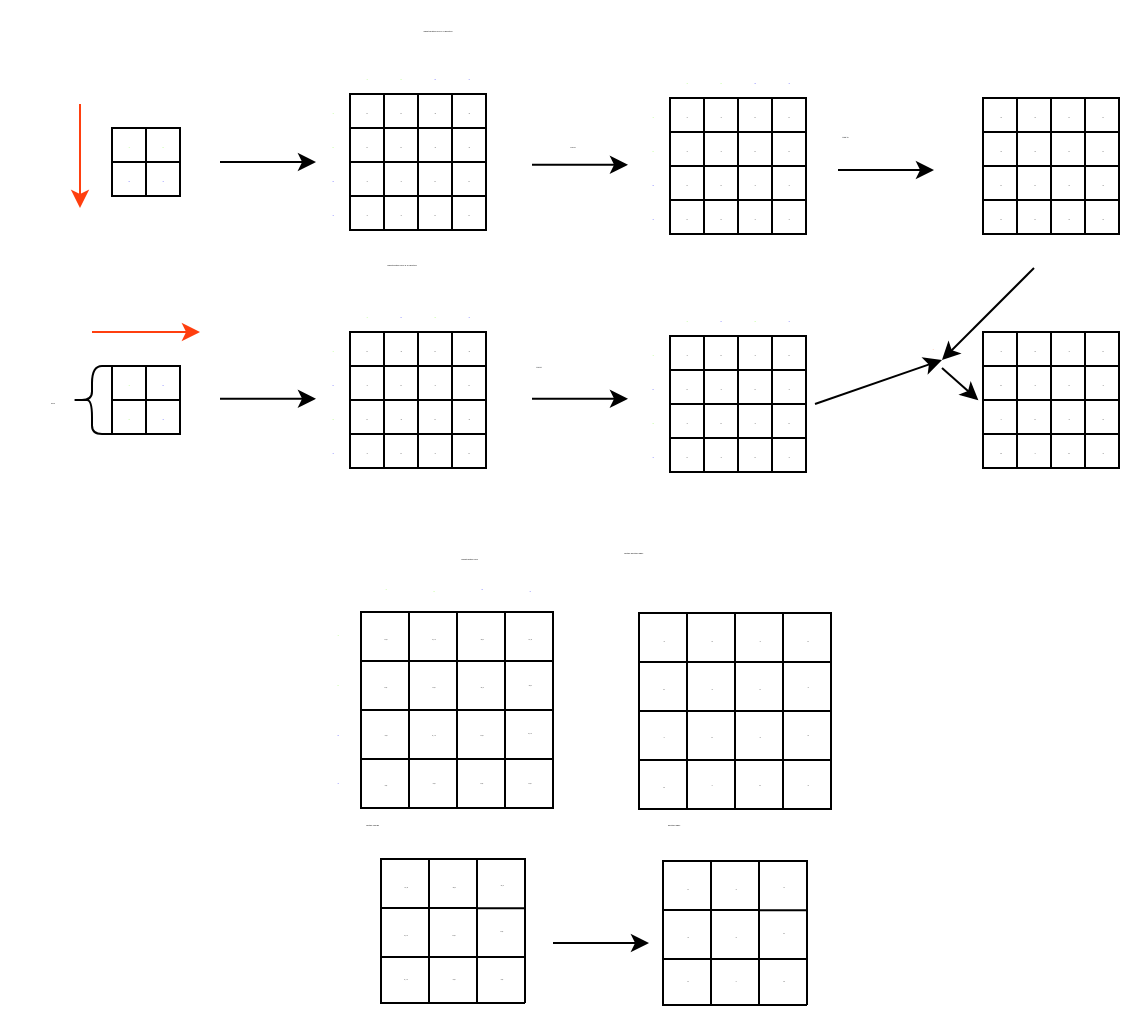 <mxfile version="20.0.1" type="device"><diagram id="toI0GD1Cdbv6cHAwQEKE" name="第 1 页"><mxGraphModel dx="1053" dy="564" grid="0" gridSize="23" guides="1" tooltips="1" connect="1" arrows="1" fold="1" page="0" pageScale="1" pageWidth="827" pageHeight="1169" background="none" math="0" shadow="0"><root><mxCell id="0"/><mxCell id="1" parent="0"/><mxCell id="CNVqjdwK-J6p0YLzM1Fb-2" value="" style="rounded=0;whiteSpace=wrap;html=1;fontSize=8;strokeWidth=1;" vertex="1" parent="1"><mxGeometry x="68" y="68" width="34" height="34" as="geometry"/></mxCell><mxCell id="CNVqjdwK-J6p0YLzM1Fb-3" value="" style="endArrow=none;html=1;rounded=0;fontSize=8;exitX=0;exitY=0.5;exitDx=0;exitDy=0;strokeWidth=1;" edge="1" parent="1" source="CNVqjdwK-J6p0YLzM1Fb-2"><mxGeometry width="50" height="50" relative="1" as="geometry"><mxPoint x="68" y="84" as="sourcePoint"/><mxPoint x="102" y="85" as="targetPoint"/></mxGeometry></mxCell><mxCell id="CNVqjdwK-J6p0YLzM1Fb-4" value="" style="endArrow=none;html=1;rounded=0;fontSize=8;strokeWidth=1;entryX=0.5;entryY=0;entryDx=0;entryDy=0;" edge="1" parent="1" target="CNVqjdwK-J6p0YLzM1Fb-2"><mxGeometry width="50" height="50" relative="1" as="geometry"><mxPoint x="85" y="102" as="sourcePoint"/><mxPoint x="135" y="52" as="targetPoint"/></mxGeometry></mxCell><mxCell id="CNVqjdwK-J6p0YLzM1Fb-5" value="&lt;font color=&quot;#72ff21&quot;&gt;1&lt;/font&gt;" style="text;strokeColor=none;fillColor=none;align=center;verticalAlign=middle;whiteSpace=wrap;rounded=0;fontSize=1;spacing=0;html=1;" vertex="1" parent="1"><mxGeometry x="68" y="68" width="17" height="17" as="geometry"/></mxCell><mxCell id="CNVqjdwK-J6p0YLzM1Fb-6" value="&lt;font color=&quot;#0000ff&quot;&gt;4&lt;/font&gt;" style="text;strokeColor=none;fillColor=none;align=center;verticalAlign=middle;whiteSpace=wrap;rounded=0;fontSize=1;spacing=0;html=1;" vertex="1" parent="1"><mxGeometry x="85" y="85" width="17" height="17" as="geometry"/></mxCell><mxCell id="CNVqjdwK-J6p0YLzM1Fb-7" value="&lt;font color=&quot;#72ff21&quot;&gt;2&lt;/font&gt;" style="text;strokeColor=none;fillColor=none;align=center;verticalAlign=middle;whiteSpace=wrap;rounded=0;fontSize=1;spacing=0;html=1;" vertex="1" parent="1"><mxGeometry x="85" y="68" width="17" height="17" as="geometry"/></mxCell><mxCell id="CNVqjdwK-J6p0YLzM1Fb-8" value="&lt;font color=&quot;#0000ff&quot;&gt;3&lt;/font&gt;" style="text;strokeColor=none;fillColor=none;align=center;verticalAlign=middle;whiteSpace=wrap;rounded=0;fontSize=1;spacing=0;html=1;" vertex="1" parent="1"><mxGeometry x="68" y="85" width="17" height="17" as="geometry"/></mxCell><mxCell id="CNVqjdwK-J6p0YLzM1Fb-10" value="" style="endArrow=classic;html=1;rounded=0;fontSize=1;strokeWidth=1;fontColor=#FF3F0F;strokeColor=#FF3F0F;" edge="1" parent="1"><mxGeometry width="50" height="50" relative="1" as="geometry"><mxPoint x="52" y="56" as="sourcePoint"/><mxPoint x="52" y="108" as="targetPoint"/></mxGeometry></mxCell><mxCell id="CNVqjdwK-J6p0YLzM1Fb-11" value="" style="rounded=0;whiteSpace=wrap;html=1;fontSize=8;strokeWidth=1;fontColor=#000000;" vertex="1" parent="1"><mxGeometry x="187" y="51" width="34" height="34" as="geometry"/></mxCell><mxCell id="CNVqjdwK-J6p0YLzM1Fb-12" value="" style="endArrow=none;html=1;rounded=0;fontSize=8;exitX=0;exitY=0.5;exitDx=0;exitDy=0;strokeWidth=1;fontColor=#000000;" edge="1" parent="1" source="CNVqjdwK-J6p0YLzM1Fb-11"><mxGeometry width="50" height="50" relative="1" as="geometry"><mxPoint x="187" y="67" as="sourcePoint"/><mxPoint x="221" y="68" as="targetPoint"/></mxGeometry></mxCell><mxCell id="CNVqjdwK-J6p0YLzM1Fb-13" value="" style="endArrow=none;html=1;rounded=0;fontSize=8;strokeWidth=1;entryX=0.5;entryY=0;entryDx=0;entryDy=0;fontColor=#000000;" edge="1" parent="1" target="CNVqjdwK-J6p0YLzM1Fb-11"><mxGeometry width="50" height="50" relative="1" as="geometry"><mxPoint x="204" y="85" as="sourcePoint"/><mxPoint x="254" y="35" as="targetPoint"/></mxGeometry></mxCell><mxCell id="CNVqjdwK-J6p0YLzM1Fb-14" value="&lt;font&gt;0&lt;/font&gt;" style="text;strokeColor=none;fillColor=none;align=center;verticalAlign=middle;whiteSpace=wrap;rounded=0;fontSize=1;spacing=0;html=1;fontColor=#000000;" vertex="1" parent="1"><mxGeometry x="187" y="51" width="17" height="17" as="geometry"/></mxCell><mxCell id="CNVqjdwK-J6p0YLzM1Fb-15" value="&lt;font&gt;0&lt;/font&gt;" style="text;strokeColor=none;fillColor=none;align=center;verticalAlign=middle;whiteSpace=wrap;rounded=0;fontSize=1;spacing=0;html=1;fontColor=#000000;" vertex="1" parent="1"><mxGeometry x="204" y="68" width="17" height="17" as="geometry"/></mxCell><mxCell id="CNVqjdwK-J6p0YLzM1Fb-16" value="&lt;font&gt;0&lt;/font&gt;" style="text;strokeColor=none;fillColor=none;align=center;verticalAlign=middle;whiteSpace=wrap;rounded=0;fontSize=1;spacing=0;html=1;fontColor=#000000;" vertex="1" parent="1"><mxGeometry x="204" y="51" width="17" height="17" as="geometry"/></mxCell><mxCell id="CNVqjdwK-J6p0YLzM1Fb-17" value="&lt;font&gt;0&lt;/font&gt;" style="text;strokeColor=none;fillColor=none;align=center;verticalAlign=middle;whiteSpace=wrap;rounded=0;fontSize=1;spacing=0;html=1;fontColor=#000000;" vertex="1" parent="1"><mxGeometry x="187" y="68" width="17" height="17" as="geometry"/></mxCell><mxCell id="CNVqjdwK-J6p0YLzM1Fb-18" value="" style="rounded=0;whiteSpace=wrap;html=1;fontSize=8;strokeWidth=1;fontColor=#000000;" vertex="1" parent="1"><mxGeometry x="221" y="51" width="34" height="34" as="geometry"/></mxCell><mxCell id="CNVqjdwK-J6p0YLzM1Fb-19" value="" style="endArrow=none;html=1;rounded=0;fontSize=8;exitX=0;exitY=0.5;exitDx=0;exitDy=0;strokeWidth=1;fontColor=#000000;" edge="1" parent="1" source="CNVqjdwK-J6p0YLzM1Fb-18"><mxGeometry width="50" height="50" relative="1" as="geometry"><mxPoint x="221" y="67" as="sourcePoint"/><mxPoint x="255" y="68" as="targetPoint"/></mxGeometry></mxCell><mxCell id="CNVqjdwK-J6p0YLzM1Fb-20" value="" style="endArrow=none;html=1;rounded=0;fontSize=8;strokeWidth=1;entryX=0.5;entryY=0;entryDx=0;entryDy=0;fontColor=#000000;" edge="1" parent="1" target="CNVqjdwK-J6p0YLzM1Fb-18"><mxGeometry width="50" height="50" relative="1" as="geometry"><mxPoint x="238" y="85" as="sourcePoint"/><mxPoint x="288" y="35" as="targetPoint"/></mxGeometry></mxCell><mxCell id="CNVqjdwK-J6p0YLzM1Fb-21" value="&lt;font&gt;-1&lt;/font&gt;" style="text;strokeColor=none;fillColor=none;align=center;verticalAlign=middle;whiteSpace=wrap;rounded=0;fontSize=1;spacing=0;html=1;fontColor=#000000;" vertex="1" parent="1"><mxGeometry x="221" y="51" width="17" height="17" as="geometry"/></mxCell><mxCell id="CNVqjdwK-J6p0YLzM1Fb-22" value="&lt;font&gt;-1&lt;/font&gt;" style="text;strokeColor=none;fillColor=none;align=center;verticalAlign=middle;whiteSpace=wrap;rounded=0;fontSize=1;spacing=0;html=1;fontColor=#000000;" vertex="1" parent="1"><mxGeometry x="238" y="68" width="17" height="17" as="geometry"/></mxCell><mxCell id="CNVqjdwK-J6p0YLzM1Fb-23" value="&lt;font&gt;-1&lt;/font&gt;" style="text;strokeColor=none;fillColor=none;align=center;verticalAlign=middle;whiteSpace=wrap;rounded=0;fontSize=1;spacing=0;html=1;fontColor=#000000;" vertex="1" parent="1"><mxGeometry x="238" y="51" width="17" height="17" as="geometry"/></mxCell><mxCell id="CNVqjdwK-J6p0YLzM1Fb-24" value="&lt;font&gt;-1&lt;/font&gt;" style="text;strokeColor=none;fillColor=none;align=center;verticalAlign=middle;whiteSpace=wrap;rounded=0;fontSize=1;spacing=0;html=1;fontColor=#000000;" vertex="1" parent="1"><mxGeometry x="221" y="68" width="17" height="17" as="geometry"/></mxCell><mxCell id="CNVqjdwK-J6p0YLzM1Fb-25" value="" style="rounded=0;whiteSpace=wrap;html=1;fontSize=8;strokeWidth=1;fontColor=#000000;" vertex="1" parent="1"><mxGeometry x="187" y="85" width="34" height="34" as="geometry"/></mxCell><mxCell id="CNVqjdwK-J6p0YLzM1Fb-26" value="" style="endArrow=none;html=1;rounded=0;fontSize=8;exitX=0;exitY=0.5;exitDx=0;exitDy=0;strokeWidth=1;fontColor=#000000;" edge="1" parent="1" source="CNVqjdwK-J6p0YLzM1Fb-25"><mxGeometry width="50" height="50" relative="1" as="geometry"><mxPoint x="187" y="101" as="sourcePoint"/><mxPoint x="221" y="102" as="targetPoint"/></mxGeometry></mxCell><mxCell id="CNVqjdwK-J6p0YLzM1Fb-27" value="" style="endArrow=none;html=1;rounded=0;fontSize=8;strokeWidth=1;entryX=0.5;entryY=0;entryDx=0;entryDy=0;fontColor=#000000;" edge="1" parent="1" target="CNVqjdwK-J6p0YLzM1Fb-25"><mxGeometry width="50" height="50" relative="1" as="geometry"><mxPoint x="204" y="119" as="sourcePoint"/><mxPoint x="254" y="69" as="targetPoint"/></mxGeometry></mxCell><mxCell id="CNVqjdwK-J6p0YLzM1Fb-28" value="&lt;font&gt;1&lt;/font&gt;" style="text;strokeColor=none;fillColor=none;align=center;verticalAlign=middle;whiteSpace=wrap;rounded=0;fontSize=1;spacing=0;html=1;fontColor=#000000;" vertex="1" parent="1"><mxGeometry x="187" y="85" width="17" height="17" as="geometry"/></mxCell><mxCell id="CNVqjdwK-J6p0YLzM1Fb-29" value="&lt;font&gt;1&lt;/font&gt;" style="text;strokeColor=none;fillColor=none;align=center;verticalAlign=middle;whiteSpace=wrap;rounded=0;fontSize=1;spacing=0;html=1;fontColor=#000000;" vertex="1" parent="1"><mxGeometry x="204" y="102" width="17" height="17" as="geometry"/></mxCell><mxCell id="CNVqjdwK-J6p0YLzM1Fb-30" value="&lt;font&gt;1&lt;/font&gt;" style="text;strokeColor=none;fillColor=none;align=center;verticalAlign=middle;whiteSpace=wrap;rounded=0;fontSize=1;spacing=0;html=1;fontColor=#000000;" vertex="1" parent="1"><mxGeometry x="204" y="85" width="17" height="17" as="geometry"/></mxCell><mxCell id="CNVqjdwK-J6p0YLzM1Fb-31" value="&lt;font&gt;1&lt;/font&gt;" style="text;strokeColor=none;fillColor=none;align=center;verticalAlign=middle;whiteSpace=wrap;rounded=0;fontSize=1;spacing=0;html=1;fontColor=#000000;" vertex="1" parent="1"><mxGeometry x="187" y="102" width="17" height="17" as="geometry"/></mxCell><mxCell id="CNVqjdwK-J6p0YLzM1Fb-32" value="" style="rounded=0;whiteSpace=wrap;html=1;fontSize=8;strokeWidth=1;fontColor=#000000;" vertex="1" parent="1"><mxGeometry x="221" y="85" width="34" height="34" as="geometry"/></mxCell><mxCell id="CNVqjdwK-J6p0YLzM1Fb-33" value="" style="endArrow=none;html=1;rounded=0;fontSize=8;exitX=0;exitY=0.5;exitDx=0;exitDy=0;strokeWidth=1;fontColor=#000000;" edge="1" parent="1" source="CNVqjdwK-J6p0YLzM1Fb-32"><mxGeometry width="50" height="50" relative="1" as="geometry"><mxPoint x="221" y="101" as="sourcePoint"/><mxPoint x="255" y="102" as="targetPoint"/></mxGeometry></mxCell><mxCell id="CNVqjdwK-J6p0YLzM1Fb-34" value="" style="endArrow=none;html=1;rounded=0;fontSize=8;strokeWidth=1;entryX=0.5;entryY=0;entryDx=0;entryDy=0;fontColor=#000000;" edge="1" parent="1" target="CNVqjdwK-J6p0YLzM1Fb-32"><mxGeometry width="50" height="50" relative="1" as="geometry"><mxPoint x="238" y="119" as="sourcePoint"/><mxPoint x="288" y="69" as="targetPoint"/></mxGeometry></mxCell><mxCell id="CNVqjdwK-J6p0YLzM1Fb-35" value="&lt;font&gt;0&lt;/font&gt;" style="text;strokeColor=none;fillColor=none;align=center;verticalAlign=middle;whiteSpace=wrap;rounded=0;fontSize=1;spacing=0;html=1;fontColor=#000000;" vertex="1" parent="1"><mxGeometry x="221" y="85" width="17" height="17" as="geometry"/></mxCell><mxCell id="CNVqjdwK-J6p0YLzM1Fb-36" value="&lt;font&gt;0&lt;/font&gt;" style="text;strokeColor=none;fillColor=none;align=center;verticalAlign=middle;whiteSpace=wrap;rounded=0;fontSize=1;spacing=0;html=1;fontColor=#000000;" vertex="1" parent="1"><mxGeometry x="217" y="81" width="59" height="59" as="geometry"/></mxCell><mxCell id="CNVqjdwK-J6p0YLzM1Fb-37" value="&lt;font&gt;0&lt;/font&gt;" style="text;strokeColor=none;fillColor=none;align=center;verticalAlign=middle;whiteSpace=wrap;rounded=0;fontSize=1;spacing=0;html=1;fontColor=#000000;" vertex="1" parent="1"><mxGeometry x="238" y="85" width="17" height="17" as="geometry"/></mxCell><mxCell id="CNVqjdwK-J6p0YLzM1Fb-38" value="&lt;font&gt;0&lt;/font&gt;" style="text;strokeColor=none;fillColor=none;align=center;verticalAlign=middle;whiteSpace=wrap;rounded=0;fontSize=1;spacing=0;html=1;fontColor=#000000;" vertex="1" parent="1"><mxGeometry x="221" y="102" width="17" height="17" as="geometry"/></mxCell><mxCell id="CNVqjdwK-J6p0YLzM1Fb-40" value="&lt;font color=&quot;#0000ff&quot;&gt;3&lt;/font&gt;" style="text;strokeColor=none;fillColor=none;align=center;verticalAlign=middle;whiteSpace=wrap;rounded=0;fontSize=1;spacing=0;html=1;" vertex="1" parent="1"><mxGeometry x="221" y="34" width="17" height="17" as="geometry"/></mxCell><mxCell id="CNVqjdwK-J6p0YLzM1Fb-41" value="&lt;font color=&quot;#0000ff&quot;&gt;4&lt;/font&gt;" style="text;strokeColor=none;fillColor=none;align=center;verticalAlign=middle;whiteSpace=wrap;rounded=0;fontSize=1;spacing=0;html=1;" vertex="1" parent="1"><mxGeometry x="238" y="34" width="17" height="17" as="geometry"/></mxCell><mxCell id="CNVqjdwK-J6p0YLzM1Fb-42" value="&lt;font color=&quot;#72ff21&quot;&gt;1&lt;/font&gt;" style="text;strokeColor=none;fillColor=none;align=center;verticalAlign=middle;whiteSpace=wrap;rounded=0;fontSize=1;spacing=0;html=1;" vertex="1" parent="1"><mxGeometry x="187" y="34" width="17" height="17" as="geometry"/></mxCell><mxCell id="CNVqjdwK-J6p0YLzM1Fb-43" value="&lt;font color=&quot;#72ff21&quot;&gt;1&lt;/font&gt;" style="text;strokeColor=none;fillColor=none;align=center;verticalAlign=middle;whiteSpace=wrap;rounded=0;fontSize=1;spacing=0;html=1;" vertex="1" parent="1"><mxGeometry x="170" y="51" width="17" height="17" as="geometry"/></mxCell><mxCell id="CNVqjdwK-J6p0YLzM1Fb-44" value="&lt;font color=&quot;#72ff21&quot;&gt;2&lt;/font&gt;" style="text;strokeColor=none;fillColor=none;align=center;verticalAlign=middle;whiteSpace=wrap;rounded=0;fontSize=1;spacing=0;html=1;" vertex="1" parent="1"><mxGeometry x="170" y="68" width="17" height="17" as="geometry"/></mxCell><mxCell id="CNVqjdwK-J6p0YLzM1Fb-45" value="&lt;font color=&quot;#72ff21&quot;&gt;2&lt;/font&gt;" style="text;strokeColor=none;fillColor=none;align=center;verticalAlign=middle;whiteSpace=wrap;rounded=0;fontSize=1;spacing=0;html=1;" vertex="1" parent="1"><mxGeometry x="204" y="34" width="17" height="17" as="geometry"/></mxCell><mxCell id="CNVqjdwK-J6p0YLzM1Fb-46" value="&lt;font color=&quot;#0000ff&quot;&gt;3&lt;/font&gt;" style="text;strokeColor=none;fillColor=none;align=center;verticalAlign=middle;whiteSpace=wrap;rounded=0;fontSize=1;spacing=0;html=1;" vertex="1" parent="1"><mxGeometry x="170" y="85" width="17" height="17" as="geometry"/></mxCell><mxCell id="CNVqjdwK-J6p0YLzM1Fb-47" value="&lt;font color=&quot;#0000ff&quot;&gt;4&lt;/font&gt;" style="text;strokeColor=none;fillColor=none;align=center;verticalAlign=middle;whiteSpace=wrap;rounded=0;fontSize=1;spacing=0;html=1;" vertex="1" parent="1"><mxGeometry x="170" y="102" width="17" height="17" as="geometry"/></mxCell><mxCell id="CNVqjdwK-J6p0YLzM1Fb-48" value="" style="rounded=0;whiteSpace=wrap;html=1;fontSize=8;strokeWidth=1;" vertex="1" parent="1"><mxGeometry x="68" y="187" width="34" height="34" as="geometry"/></mxCell><mxCell id="CNVqjdwK-J6p0YLzM1Fb-49" value="" style="endArrow=none;html=1;rounded=0;fontSize=8;exitX=0;exitY=0.5;exitDx=0;exitDy=0;strokeWidth=1;" edge="1" parent="1" source="CNVqjdwK-J6p0YLzM1Fb-48"><mxGeometry width="50" height="50" relative="1" as="geometry"><mxPoint x="68" y="203" as="sourcePoint"/><mxPoint x="102" y="204" as="targetPoint"/></mxGeometry></mxCell><mxCell id="CNVqjdwK-J6p0YLzM1Fb-50" value="" style="endArrow=none;html=1;rounded=0;fontSize=8;strokeWidth=1;entryX=0.5;entryY=0;entryDx=0;entryDy=0;" edge="1" parent="1" target="CNVqjdwK-J6p0YLzM1Fb-48"><mxGeometry width="50" height="50" relative="1" as="geometry"><mxPoint x="85" y="221" as="sourcePoint"/><mxPoint x="135" y="171" as="targetPoint"/></mxGeometry></mxCell><mxCell id="CNVqjdwK-J6p0YLzM1Fb-51" value="&lt;font color=&quot;#72ff21&quot;&gt;1&lt;/font&gt;" style="text;strokeColor=none;fillColor=none;align=center;verticalAlign=middle;whiteSpace=wrap;rounded=0;fontSize=1;spacing=0;html=1;" vertex="1" parent="1"><mxGeometry x="68" y="187" width="17" height="17" as="geometry"/></mxCell><mxCell id="CNVqjdwK-J6p0YLzM1Fb-52" value="&lt;font color=&quot;#0000ff&quot;&gt;4&lt;/font&gt;" style="text;strokeColor=none;fillColor=none;align=center;verticalAlign=middle;whiteSpace=wrap;rounded=0;fontSize=1;spacing=0;html=1;" vertex="1" parent="1"><mxGeometry x="85" y="204" width="17" height="17" as="geometry"/></mxCell><mxCell id="CNVqjdwK-J6p0YLzM1Fb-53" value="&lt;font color=&quot;#0000ff&quot;&gt;2&lt;/font&gt;" style="text;strokeColor=none;fillColor=none;align=center;verticalAlign=middle;whiteSpace=wrap;rounded=0;fontSize=1;spacing=0;html=1;" vertex="1" parent="1"><mxGeometry x="85" y="187" width="17" height="17" as="geometry"/></mxCell><mxCell id="CNVqjdwK-J6p0YLzM1Fb-54" value="&lt;font color=&quot;#72ff21&quot;&gt;3&lt;/font&gt;" style="text;strokeColor=none;fillColor=none;align=center;verticalAlign=middle;whiteSpace=wrap;rounded=0;fontSize=1;spacing=0;html=1;" vertex="1" parent="1"><mxGeometry x="68" y="204" width="17" height="17" as="geometry"/></mxCell><mxCell id="CNVqjdwK-J6p0YLzM1Fb-55" value="" style="endArrow=classic;html=1;rounded=0;fontSize=1;strokeWidth=1;strokeColor=#FF3F0F;" edge="1" parent="1"><mxGeometry width="50" height="50" relative="1" as="geometry"><mxPoint x="58" y="170" as="sourcePoint"/><mxPoint x="112" y="170" as="targetPoint"/><Array as="points"><mxPoint x="95" y="170"/></Array></mxGeometry></mxCell><mxCell id="CNVqjdwK-J6p0YLzM1Fb-56" value="" style="rounded=0;whiteSpace=wrap;html=1;fontSize=8;strokeWidth=1;fontColor=#000000;" vertex="1" parent="1"><mxGeometry x="187" y="170" width="34" height="34" as="geometry"/></mxCell><mxCell id="CNVqjdwK-J6p0YLzM1Fb-57" value="" style="endArrow=none;html=1;rounded=0;fontSize=8;exitX=0;exitY=0.5;exitDx=0;exitDy=0;strokeWidth=1;fontColor=#000000;" edge="1" parent="1" source="CNVqjdwK-J6p0YLzM1Fb-56"><mxGeometry width="50" height="50" relative="1" as="geometry"><mxPoint x="187" y="186" as="sourcePoint"/><mxPoint x="221.0" y="187" as="targetPoint"/></mxGeometry></mxCell><mxCell id="CNVqjdwK-J6p0YLzM1Fb-58" value="" style="endArrow=none;html=1;rounded=0;fontSize=8;strokeWidth=1;entryX=0.5;entryY=0;entryDx=0;entryDy=0;fontColor=#000000;" edge="1" parent="1" target="CNVqjdwK-J6p0YLzM1Fb-56"><mxGeometry width="50" height="50" relative="1" as="geometry"><mxPoint x="204" y="204" as="sourcePoint"/><mxPoint x="254" y="154" as="targetPoint"/></mxGeometry></mxCell><mxCell id="CNVqjdwK-J6p0YLzM1Fb-59" value="&lt;font&gt;0&lt;/font&gt;" style="text;strokeColor=none;fillColor=none;align=center;verticalAlign=middle;whiteSpace=wrap;rounded=0;fontSize=1;spacing=0;html=1;fontColor=#000000;" vertex="1" parent="1"><mxGeometry x="187" y="170" width="17" height="17" as="geometry"/></mxCell><mxCell id="CNVqjdwK-J6p0YLzM1Fb-60" value="&lt;font&gt;0&lt;/font&gt;" style="text;strokeColor=none;fillColor=none;align=center;verticalAlign=middle;whiteSpace=wrap;rounded=0;fontSize=1;spacing=0;html=1;fontColor=#000000;" vertex="1" parent="1"><mxGeometry x="204" y="187" width="17" height="17" as="geometry"/></mxCell><mxCell id="CNVqjdwK-J6p0YLzM1Fb-61" value="&lt;font&gt;-1&lt;/font&gt;" style="text;strokeColor=none;fillColor=none;align=center;verticalAlign=middle;whiteSpace=wrap;rounded=0;fontSize=1;spacing=0;html=1;fontColor=#000000;" vertex="1" parent="1"><mxGeometry x="204" y="170" width="17" height="17" as="geometry"/></mxCell><mxCell id="CNVqjdwK-J6p0YLzM1Fb-62" value="&lt;font&gt;1&lt;/font&gt;" style="text;strokeColor=none;fillColor=none;align=center;verticalAlign=middle;whiteSpace=wrap;rounded=0;fontSize=1;spacing=0;html=1;fontColor=#000000;" vertex="1" parent="1"><mxGeometry x="187" y="187" width="17" height="17" as="geometry"/></mxCell><mxCell id="CNVqjdwK-J6p0YLzM1Fb-63" value="" style="rounded=0;whiteSpace=wrap;html=1;fontSize=8;strokeWidth=1;fontColor=#000000;" vertex="1" parent="1"><mxGeometry x="221" y="170" width="34" height="34" as="geometry"/></mxCell><mxCell id="CNVqjdwK-J6p0YLzM1Fb-64" value="" style="endArrow=none;html=1;rounded=0;fontSize=8;exitX=0;exitY=0.5;exitDx=0;exitDy=0;strokeWidth=1;fontColor=#000000;" edge="1" parent="1" source="CNVqjdwK-J6p0YLzM1Fb-63"><mxGeometry width="50" height="50" relative="1" as="geometry"><mxPoint x="221" y="186" as="sourcePoint"/><mxPoint x="255" y="187" as="targetPoint"/></mxGeometry></mxCell><mxCell id="CNVqjdwK-J6p0YLzM1Fb-65" value="" style="endArrow=none;html=1;rounded=0;fontSize=8;strokeWidth=1;entryX=0.5;entryY=0;entryDx=0;entryDy=0;fontColor=#000000;" edge="1" parent="1" target="CNVqjdwK-J6p0YLzM1Fb-63"><mxGeometry width="50" height="50" relative="1" as="geometry"><mxPoint x="238" y="204" as="sourcePoint"/><mxPoint x="288" y="154" as="targetPoint"/></mxGeometry></mxCell><mxCell id="CNVqjdwK-J6p0YLzM1Fb-66" value="&lt;font&gt;0&lt;/font&gt;" style="text;strokeColor=none;fillColor=none;align=center;verticalAlign=middle;whiteSpace=wrap;rounded=0;fontSize=1;spacing=0;html=1;fontColor=#000000;" vertex="1" parent="1"><mxGeometry x="221" y="170" width="17" height="17" as="geometry"/></mxCell><mxCell id="CNVqjdwK-J6p0YLzM1Fb-67" value="&lt;font&gt;0&lt;/font&gt;" style="text;strokeColor=none;fillColor=none;align=center;verticalAlign=middle;whiteSpace=wrap;rounded=0;fontSize=1;spacing=0;html=1;fontColor=#000000;" vertex="1" parent="1"><mxGeometry x="238" y="187" width="17" height="17" as="geometry"/></mxCell><mxCell id="CNVqjdwK-J6p0YLzM1Fb-68" value="&lt;font&gt;-1&lt;/font&gt;" style="text;strokeColor=none;fillColor=none;align=center;verticalAlign=middle;whiteSpace=wrap;rounded=0;fontSize=1;spacing=0;html=1;fontColor=#000000;" vertex="1" parent="1"><mxGeometry x="238" y="170" width="17" height="17" as="geometry"/></mxCell><mxCell id="CNVqjdwK-J6p0YLzM1Fb-69" value="&lt;font&gt;1&lt;/font&gt;" style="text;strokeColor=none;fillColor=none;align=center;verticalAlign=middle;whiteSpace=wrap;rounded=0;fontSize=1;spacing=0;html=1;fontColor=#000000;" vertex="1" parent="1"><mxGeometry x="221" y="187" width="17" height="17" as="geometry"/></mxCell><mxCell id="CNVqjdwK-J6p0YLzM1Fb-70" value="" style="rounded=0;whiteSpace=wrap;html=1;fontSize=8;strokeWidth=1;fontColor=#000000;" vertex="1" parent="1"><mxGeometry x="187" y="204" width="34" height="34" as="geometry"/></mxCell><mxCell id="CNVqjdwK-J6p0YLzM1Fb-71" value="" style="endArrow=none;html=1;rounded=0;fontSize=8;exitX=0;exitY=0.5;exitDx=0;exitDy=0;strokeWidth=1;fontColor=#000000;" edge="1" parent="1" source="CNVqjdwK-J6p0YLzM1Fb-70"><mxGeometry width="50" height="50" relative="1" as="geometry"><mxPoint x="187" y="220" as="sourcePoint"/><mxPoint x="221.0" y="221" as="targetPoint"/></mxGeometry></mxCell><mxCell id="CNVqjdwK-J6p0YLzM1Fb-72" value="" style="endArrow=none;html=1;rounded=0;fontSize=8;strokeWidth=1;entryX=0.5;entryY=0;entryDx=0;entryDy=0;fontColor=#000000;" edge="1" parent="1" target="CNVqjdwK-J6p0YLzM1Fb-70"><mxGeometry width="50" height="50" relative="1" as="geometry"><mxPoint x="204" y="238.0" as="sourcePoint"/><mxPoint x="254" y="188" as="targetPoint"/></mxGeometry></mxCell><mxCell id="CNVqjdwK-J6p0YLzM1Fb-73" value="&lt;font&gt;0&lt;/font&gt;" style="text;strokeColor=none;fillColor=none;align=center;verticalAlign=middle;whiteSpace=wrap;rounded=0;fontSize=1;spacing=0;html=1;fontColor=#000000;" vertex="1" parent="1"><mxGeometry x="187" y="204" width="17" height="17" as="geometry"/></mxCell><mxCell id="CNVqjdwK-J6p0YLzM1Fb-74" value="&lt;font&gt;0&lt;/font&gt;" style="text;strokeColor=none;fillColor=none;align=center;verticalAlign=middle;whiteSpace=wrap;rounded=0;fontSize=1;spacing=0;html=1;fontColor=#000000;" vertex="1" parent="1"><mxGeometry x="204" y="221" width="17" height="17" as="geometry"/></mxCell><mxCell id="CNVqjdwK-J6p0YLzM1Fb-75" value="&lt;font&gt;-1&lt;/font&gt;" style="text;strokeColor=none;fillColor=none;align=center;verticalAlign=middle;whiteSpace=wrap;rounded=0;fontSize=1;spacing=0;html=1;fontColor=#000000;" vertex="1" parent="1"><mxGeometry x="204" y="204" width="17" height="17" as="geometry"/></mxCell><mxCell id="CNVqjdwK-J6p0YLzM1Fb-76" value="&lt;font&gt;1&lt;/font&gt;" style="text;strokeColor=none;fillColor=none;align=center;verticalAlign=middle;whiteSpace=wrap;rounded=0;fontSize=1;spacing=0;html=1;fontColor=#000000;" vertex="1" parent="1"><mxGeometry x="187" y="221" width="17" height="17" as="geometry"/></mxCell><mxCell id="CNVqjdwK-J6p0YLzM1Fb-77" value="" style="rounded=0;whiteSpace=wrap;html=1;fontSize=8;strokeWidth=1;fontColor=#000000;" vertex="1" parent="1"><mxGeometry x="221" y="204" width="34" height="34" as="geometry"/></mxCell><mxCell id="CNVqjdwK-J6p0YLzM1Fb-78" value="" style="endArrow=none;html=1;rounded=0;fontSize=8;exitX=0;exitY=0.5;exitDx=0;exitDy=0;strokeWidth=1;fontColor=#000000;" edge="1" parent="1" source="CNVqjdwK-J6p0YLzM1Fb-77"><mxGeometry width="50" height="50" relative="1" as="geometry"><mxPoint x="221" y="220" as="sourcePoint"/><mxPoint x="255" y="221" as="targetPoint"/></mxGeometry></mxCell><mxCell id="CNVqjdwK-J6p0YLzM1Fb-79" value="" style="endArrow=none;html=1;rounded=0;fontSize=8;strokeWidth=1;entryX=0.5;entryY=0;entryDx=0;entryDy=0;fontColor=#000000;" edge="1" parent="1" target="CNVqjdwK-J6p0YLzM1Fb-77"><mxGeometry width="50" height="50" relative="1" as="geometry"><mxPoint x="238" y="238.0" as="sourcePoint"/><mxPoint x="288" y="188" as="targetPoint"/></mxGeometry></mxCell><mxCell id="CNVqjdwK-J6p0YLzM1Fb-80" value="&lt;font&gt;0&lt;/font&gt;" style="text;strokeColor=none;fillColor=none;align=center;verticalAlign=middle;whiteSpace=wrap;rounded=0;fontSize=1;spacing=0;html=1;fontColor=#000000;" vertex="1" parent="1"><mxGeometry x="221" y="204" width="17" height="17" as="geometry"/></mxCell><mxCell id="CNVqjdwK-J6p0YLzM1Fb-81" value="&lt;font&gt;0&lt;/font&gt;" style="text;strokeColor=none;fillColor=none;align=center;verticalAlign=middle;whiteSpace=wrap;rounded=0;fontSize=1;spacing=0;html=1;fontColor=#000000;" vertex="1" parent="1"><mxGeometry x="238" y="221" width="17" height="17" as="geometry"/></mxCell><mxCell id="CNVqjdwK-J6p0YLzM1Fb-82" value="&lt;font&gt;-1&lt;/font&gt;" style="text;strokeColor=none;fillColor=none;align=center;verticalAlign=middle;whiteSpace=wrap;rounded=0;fontSize=1;spacing=0;html=1;fontColor=#000000;" vertex="1" parent="1"><mxGeometry x="238" y="204" width="17" height="17" as="geometry"/></mxCell><mxCell id="CNVqjdwK-J6p0YLzM1Fb-83" value="&lt;font&gt;1&lt;/font&gt;" style="text;strokeColor=none;fillColor=none;align=center;verticalAlign=middle;whiteSpace=wrap;rounded=0;fontSize=1;spacing=0;html=1;fontColor=#000000;" vertex="1" parent="1"><mxGeometry x="221" y="221" width="17" height="17" as="geometry"/></mxCell><mxCell id="CNVqjdwK-J6p0YLzM1Fb-84" value="&lt;font color=&quot;#72ff21&quot;&gt;3&lt;/font&gt;" style="text;strokeColor=none;fillColor=none;align=center;verticalAlign=middle;whiteSpace=wrap;rounded=0;fontSize=1;spacing=0;html=1;" vertex="1" parent="1"><mxGeometry x="221" y="153" width="17" height="17" as="geometry"/></mxCell><mxCell id="CNVqjdwK-J6p0YLzM1Fb-85" value="&lt;font color=&quot;#0000ff&quot;&gt;4&lt;/font&gt;" style="text;strokeColor=none;fillColor=none;align=center;verticalAlign=middle;whiteSpace=wrap;rounded=0;fontSize=1;spacing=0;html=1;" vertex="1" parent="1"><mxGeometry x="238" y="153" width="17" height="17" as="geometry"/></mxCell><mxCell id="CNVqjdwK-J6p0YLzM1Fb-86" value="&lt;font color=&quot;#72ff21&quot;&gt;1&lt;/font&gt;" style="text;strokeColor=none;fillColor=none;align=center;verticalAlign=middle;whiteSpace=wrap;rounded=0;fontSize=1;spacing=0;html=1;" vertex="1" parent="1"><mxGeometry x="187" y="153" width="17" height="17" as="geometry"/></mxCell><mxCell id="CNVqjdwK-J6p0YLzM1Fb-87" value="&lt;font color=&quot;#72ff21&quot;&gt;1&lt;/font&gt;" style="text;strokeColor=none;fillColor=none;align=center;verticalAlign=middle;whiteSpace=wrap;rounded=0;fontSize=1;spacing=0;html=1;fontColor=#000000;" vertex="1" parent="1"><mxGeometry x="170" y="170" width="17" height="17" as="geometry"/></mxCell><mxCell id="CNVqjdwK-J6p0YLzM1Fb-88" value="&lt;font color=&quot;#0000ff&quot;&gt;2&lt;/font&gt;" style="text;strokeColor=none;fillColor=none;align=center;verticalAlign=middle;whiteSpace=wrap;rounded=0;fontSize=1;spacing=0;html=1;" vertex="1" parent="1"><mxGeometry x="170" y="187" width="17" height="17" as="geometry"/></mxCell><mxCell id="CNVqjdwK-J6p0YLzM1Fb-89" value="&lt;font&gt;2&lt;/font&gt;" style="text;strokeColor=none;fillColor=none;align=center;verticalAlign=middle;whiteSpace=wrap;rounded=0;fontSize=1;spacing=0;html=1;fontColor=#0000FF;" vertex="1" parent="1"><mxGeometry x="204" y="153" width="17" height="17" as="geometry"/></mxCell><mxCell id="CNVqjdwK-J6p0YLzM1Fb-90" value="&lt;font color=&quot;#72ff21&quot;&gt;3&lt;/font&gt;" style="text;strokeColor=none;fillColor=none;align=center;verticalAlign=middle;whiteSpace=wrap;rounded=0;fontSize=1;spacing=0;html=1;" vertex="1" parent="1"><mxGeometry x="170" y="204" width="17" height="17" as="geometry"/></mxCell><mxCell id="CNVqjdwK-J6p0YLzM1Fb-91" value="&lt;font color=&quot;#0000ff&quot;&gt;4&lt;/font&gt;" style="text;strokeColor=none;fillColor=none;align=center;verticalAlign=middle;whiteSpace=wrap;rounded=0;fontSize=1;spacing=0;html=1;" vertex="1" parent="1"><mxGeometry x="170" y="221" width="17" height="17" as="geometry"/></mxCell><mxCell id="CNVqjdwK-J6p0YLzM1Fb-233" value="" style="rounded=0;whiteSpace=wrap;html=1;fontSize=8;strokeWidth=1;" vertex="1" parent="1"><mxGeometry x="192.5" y="310" width="48" height="49" as="geometry"/></mxCell><mxCell id="CNVqjdwK-J6p0YLzM1Fb-244" value="" style="endArrow=none;html=1;rounded=0;fontFamily=Helvetica;fontSize=1;fontColor=#000000;strokeWidth=1;exitX=0;exitY=0.5;exitDx=0;exitDy=0;entryX=1;entryY=0.5;entryDx=0;entryDy=0;" edge="1" parent="1" source="CNVqjdwK-J6p0YLzM1Fb-233" target="CNVqjdwK-J6p0YLzM1Fb-233"><mxGeometry width="50" height="50" relative="1" as="geometry"><mxPoint x="72.5" y="313" as="sourcePoint"/><mxPoint x="122.5" y="263" as="targetPoint"/></mxGeometry></mxCell><mxCell id="CNVqjdwK-J6p0YLzM1Fb-245" value="" style="endArrow=none;html=1;rounded=0;fontFamily=Helvetica;fontSize=1;fontColor=#000000;strokeWidth=1;entryX=0.5;entryY=0;entryDx=0;entryDy=0;exitX=0.5;exitY=1;exitDx=0;exitDy=0;" edge="1" parent="1" source="CNVqjdwK-J6p0YLzM1Fb-233" target="CNVqjdwK-J6p0YLzM1Fb-233"><mxGeometry width="50" height="50" relative="1" as="geometry"><mxPoint x="72.5" y="313" as="sourcePoint"/><mxPoint x="122.5" y="263" as="targetPoint"/></mxGeometry></mxCell><mxCell id="CNVqjdwK-J6p0YLzM1Fb-246" value="" style="rounded=0;whiteSpace=wrap;html=1;fontSize=8;strokeWidth=1;" vertex="1" parent="1"><mxGeometry x="240.5" y="310" width="48" height="49" as="geometry"/></mxCell><mxCell id="CNVqjdwK-J6p0YLzM1Fb-247" value="" style="endArrow=none;html=1;rounded=0;fontFamily=Helvetica;fontSize=1;fontColor=#000000;strokeWidth=1;exitX=0;exitY=0.5;exitDx=0;exitDy=0;entryX=1;entryY=0.5;entryDx=0;entryDy=0;" edge="1" parent="1" source="CNVqjdwK-J6p0YLzM1Fb-246" target="CNVqjdwK-J6p0YLzM1Fb-246"><mxGeometry width="50" height="50" relative="1" as="geometry"><mxPoint x="120.5" y="313" as="sourcePoint"/><mxPoint x="170.5" y="263" as="targetPoint"/></mxGeometry></mxCell><mxCell id="CNVqjdwK-J6p0YLzM1Fb-248" value="" style="endArrow=none;html=1;rounded=0;fontFamily=Helvetica;fontSize=1;fontColor=#000000;strokeWidth=1;entryX=0.5;entryY=0;entryDx=0;entryDy=0;exitX=0.5;exitY=1;exitDx=0;exitDy=0;" edge="1" parent="1" source="CNVqjdwK-J6p0YLzM1Fb-246" target="CNVqjdwK-J6p0YLzM1Fb-246"><mxGeometry width="50" height="50" relative="1" as="geometry"><mxPoint x="120.5" y="313" as="sourcePoint"/><mxPoint x="170.5" y="263" as="targetPoint"/></mxGeometry></mxCell><mxCell id="CNVqjdwK-J6p0YLzM1Fb-249" value="" style="rounded=0;whiteSpace=wrap;html=1;fontSize=8;strokeWidth=1;" vertex="1" parent="1"><mxGeometry x="192.5" y="359" width="48" height="49" as="geometry"/></mxCell><mxCell id="CNVqjdwK-J6p0YLzM1Fb-250" value="" style="endArrow=none;html=1;rounded=0;fontFamily=Helvetica;fontSize=1;fontColor=#000000;strokeWidth=1;exitX=0;exitY=0.5;exitDx=0;exitDy=0;entryX=1;entryY=0.5;entryDx=0;entryDy=0;" edge="1" parent="1" source="CNVqjdwK-J6p0YLzM1Fb-249" target="CNVqjdwK-J6p0YLzM1Fb-249"><mxGeometry width="50" height="50" relative="1" as="geometry"><mxPoint x="78.5" y="362" as="sourcePoint"/><mxPoint x="128.5" y="312" as="targetPoint"/></mxGeometry></mxCell><mxCell id="CNVqjdwK-J6p0YLzM1Fb-251" value="" style="endArrow=none;html=1;rounded=0;fontFamily=Helvetica;fontSize=1;fontColor=#000000;strokeWidth=1;entryX=0.5;entryY=0;entryDx=0;entryDy=0;exitX=0.5;exitY=1;exitDx=0;exitDy=0;" edge="1" parent="1" source="CNVqjdwK-J6p0YLzM1Fb-249" target="CNVqjdwK-J6p0YLzM1Fb-249"><mxGeometry width="50" height="50" relative="1" as="geometry"><mxPoint x="78.5" y="362" as="sourcePoint"/><mxPoint x="128.5" y="312" as="targetPoint"/></mxGeometry></mxCell><mxCell id="CNVqjdwK-J6p0YLzM1Fb-252" value="" style="rounded=0;whiteSpace=wrap;html=1;fontSize=8;strokeWidth=1;" vertex="1" parent="1"><mxGeometry x="240.5" y="359" width="48" height="49" as="geometry"/></mxCell><mxCell id="CNVqjdwK-J6p0YLzM1Fb-253" value="" style="endArrow=none;html=1;rounded=0;fontFamily=Helvetica;fontSize=1;fontColor=#000000;strokeWidth=1;exitX=0;exitY=0.5;exitDx=0;exitDy=0;entryX=1;entryY=0.5;entryDx=0;entryDy=0;" edge="1" parent="1" source="CNVqjdwK-J6p0YLzM1Fb-252" target="CNVqjdwK-J6p0YLzM1Fb-252"><mxGeometry width="50" height="50" relative="1" as="geometry"><mxPoint x="120.5" y="362" as="sourcePoint"/><mxPoint x="170.5" y="312" as="targetPoint"/></mxGeometry></mxCell><mxCell id="CNVqjdwK-J6p0YLzM1Fb-254" value="" style="endArrow=none;html=1;rounded=0;fontFamily=Helvetica;fontSize=1;fontColor=#000000;strokeWidth=1;entryX=0.5;entryY=0;entryDx=0;entryDy=0;exitX=0.5;exitY=1;exitDx=0;exitDy=0;" edge="1" parent="1" source="CNVqjdwK-J6p0YLzM1Fb-252" target="CNVqjdwK-J6p0YLzM1Fb-252"><mxGeometry width="50" height="50" relative="1" as="geometry"><mxPoint x="120.5" y="362" as="sourcePoint"/><mxPoint x="170.5" y="312" as="targetPoint"/></mxGeometry></mxCell><mxCell id="CNVqjdwK-J6p0YLzM1Fb-255" value="0,0" style="text;strokeColor=none;fillColor=none;align=center;verticalAlign=middle;whiteSpace=wrap;rounded=0;fontSize=1;spacing=0;html=1;fontColor=#000000;" vertex="1" parent="1"><mxGeometry x="192.5" y="311" width="24" height="24" as="geometry"/></mxCell><mxCell id="CNVqjdwK-J6p0YLzM1Fb-256" value="0,0" style="text;strokeColor=none;fillColor=none;align=center;verticalAlign=middle;whiteSpace=wrap;rounded=0;fontSize=1;spacing=0;html=1;fontColor=#000000;" vertex="1" parent="1"><mxGeometry x="216.5" y="335" width="24" height="24" as="geometry"/></mxCell><mxCell id="CNVqjdwK-J6p0YLzM1Fb-257" value="0,0" style="text;strokeColor=none;fillColor=none;align=center;verticalAlign=middle;whiteSpace=wrap;rounded=0;fontSize=1;spacing=0;html=1;fontColor=#000000;" vertex="1" parent="1"><mxGeometry x="240.5" y="359" width="24" height="24" as="geometry"/></mxCell><mxCell id="CNVqjdwK-J6p0YLzM1Fb-258" value="0,0" style="text;strokeColor=none;fillColor=none;align=center;verticalAlign=middle;whiteSpace=wrap;rounded=0;fontSize=1;spacing=0;html=1;fontColor=#000000;" vertex="1" parent="1"><mxGeometry x="264.5" y="383" width="24" height="24" as="geometry"/></mxCell><mxCell id="CNVqjdwK-J6p0YLzM1Fb-259" value="0,-1" style="text;strokeColor=none;fillColor=none;align=center;verticalAlign=middle;whiteSpace=wrap;rounded=0;fontSize=1;spacing=0;html=1;fontColor=#000000;" vertex="1" parent="1"><mxGeometry x="216.5" y="311" width="24" height="24" as="geometry"/></mxCell><mxCell id="CNVqjdwK-J6p0YLzM1Fb-263" value="0,1" style="text;strokeColor=none;fillColor=none;align=center;verticalAlign=middle;whiteSpace=wrap;rounded=0;fontSize=1;spacing=0;html=1;fontColor=#000000;" vertex="1" parent="1"><mxGeometry x="192.5" y="335" width="24" height="24" as="geometry"/></mxCell><mxCell id="CNVqjdwK-J6p0YLzM1Fb-264" value="-1,1" style="text;strokeColor=none;fillColor=none;align=center;verticalAlign=middle;whiteSpace=wrap;rounded=0;fontSize=1;spacing=0;html=1;fontColor=#000000;" vertex="1" parent="1"><mxGeometry x="240.5" y="335" width="24" height="24" as="geometry"/></mxCell><mxCell id="CNVqjdwK-J6p0YLzM1Fb-265" value="-1,0" style="text;strokeColor=none;fillColor=none;align=center;verticalAlign=middle;whiteSpace=wrap;rounded=0;fontSize=1;spacing=0;html=1;fontColor=#000000;" vertex="1" parent="1"><mxGeometry x="264.5" y="334" width="24" height="24" as="geometry"/></mxCell><mxCell id="CNVqjdwK-J6p0YLzM1Fb-266" value="1,0" style="text;strokeColor=none;fillColor=none;align=center;verticalAlign=middle;whiteSpace=wrap;rounded=0;fontSize=1;spacing=0;html=1;fontColor=#000000;" vertex="1" parent="1"><mxGeometry x="192.5" y="359" width="24" height="24" as="geometry"/></mxCell><mxCell id="CNVqjdwK-J6p0YLzM1Fb-267" value="1,-1" style="text;strokeColor=none;fillColor=none;align=center;verticalAlign=middle;whiteSpace=wrap;rounded=0;fontSize=1;spacing=0;html=1;fontColor=#000000;" vertex="1" parent="1"><mxGeometry x="216.5" y="359" width="24" height="24" as="geometry"/></mxCell><mxCell id="CNVqjdwK-J6p0YLzM1Fb-268" value="1,1" style="text;strokeColor=none;fillColor=none;align=center;verticalAlign=middle;whiteSpace=wrap;rounded=0;fontSize=1;spacing=0;html=1;fontColor=#000000;" vertex="1" parent="1"><mxGeometry x="192.5" y="384" width="24" height="24" as="geometry"/></mxCell><mxCell id="CNVqjdwK-J6p0YLzM1Fb-269" value="1,0" style="text;strokeColor=none;fillColor=none;align=center;verticalAlign=middle;whiteSpace=wrap;rounded=0;fontSize=1;spacing=0;html=1;fontColor=#000000;" vertex="1" parent="1"><mxGeometry x="216.5" y="383" width="24" height="24" as="geometry"/></mxCell><mxCell id="CNVqjdwK-J6p0YLzM1Fb-270" value="0,1" style="text;strokeColor=none;fillColor=none;align=center;verticalAlign=middle;whiteSpace=wrap;rounded=0;fontSize=1;spacing=0;html=1;fontColor=#000000;" vertex="1" parent="1"><mxGeometry x="240.5" y="383" width="24" height="24" as="geometry"/></mxCell><mxCell id="CNVqjdwK-J6p0YLzM1Fb-271" value="-1,0" style="text;strokeColor=none;fillColor=none;align=center;verticalAlign=middle;whiteSpace=wrap;rounded=0;fontSize=1;spacing=0;html=1;fontColor=#000000;" vertex="1" parent="1"><mxGeometry x="240.5" y="311" width="24" height="24" as="geometry"/></mxCell><mxCell id="CNVqjdwK-J6p0YLzM1Fb-272" value="0,-1" style="text;strokeColor=none;fillColor=none;align=center;verticalAlign=middle;whiteSpace=wrap;rounded=0;fontSize=1;spacing=0;html=1;fontColor=#000000;" vertex="1" parent="1"><mxGeometry x="264.5" y="358" width="24" height="24" as="geometry"/></mxCell><mxCell id="CNVqjdwK-J6p0YLzM1Fb-273" value="-1,-1" style="text;strokeColor=none;fillColor=none;align=center;verticalAlign=middle;whiteSpace=wrap;rounded=0;fontSize=1;spacing=0;html=1;fontColor=#000000;" vertex="1" parent="1"><mxGeometry x="264.5" y="311" width="24" height="24" as="geometry"/></mxCell><mxCell id="CNVqjdwK-J6p0YLzM1Fb-274" value="" style="rounded=0;whiteSpace=wrap;html=1;fontSize=8;strokeWidth=1;" vertex="1" parent="1"><mxGeometry x="202.5" y="433.5" width="48" height="49" as="geometry"/></mxCell><mxCell id="CNVqjdwK-J6p0YLzM1Fb-275" value="" style="endArrow=none;html=1;rounded=0;fontFamily=Helvetica;fontSize=1;fontColor=#000000;strokeWidth=1;exitX=0;exitY=0.5;exitDx=0;exitDy=0;entryX=1;entryY=0.5;entryDx=0;entryDy=0;" edge="1" parent="1" source="CNVqjdwK-J6p0YLzM1Fb-274" target="CNVqjdwK-J6p0YLzM1Fb-274"><mxGeometry width="50" height="50" relative="1" as="geometry"><mxPoint x="82.5" y="436.5" as="sourcePoint"/><mxPoint x="132.5" y="386.5" as="targetPoint"/></mxGeometry></mxCell><mxCell id="CNVqjdwK-J6p0YLzM1Fb-276" value="" style="endArrow=none;html=1;rounded=0;fontFamily=Helvetica;fontSize=1;fontColor=#000000;strokeWidth=1;entryX=0.5;entryY=0;entryDx=0;entryDy=0;exitX=0.5;exitY=1;exitDx=0;exitDy=0;" edge="1" parent="1" source="CNVqjdwK-J6p0YLzM1Fb-274" target="CNVqjdwK-J6p0YLzM1Fb-274"><mxGeometry width="50" height="50" relative="1" as="geometry"><mxPoint x="82.5" y="436.5" as="sourcePoint"/><mxPoint x="132.5" y="386.5" as="targetPoint"/></mxGeometry></mxCell><mxCell id="CNVqjdwK-J6p0YLzM1Fb-279" value="" style="endArrow=none;html=1;rounded=0;fontFamily=Helvetica;fontSize=1;fontColor=#000000;strokeWidth=1;entryX=0;entryY=0;entryDx=0;entryDy=0;exitX=1;exitY=1;exitDx=0;exitDy=0;" edge="1" parent="1" source="CNVqjdwK-J6p0YLzM1Fb-288" target="CNVqjdwK-J6p0YLzM1Fb-299"><mxGeometry width="50" height="50" relative="1" as="geometry"><mxPoint x="274.5" y="478.5" as="sourcePoint"/><mxPoint x="274.5" y="429.5" as="targetPoint"/><Array as="points"><mxPoint x="274.5" y="433.5"/></Array></mxGeometry></mxCell><mxCell id="CNVqjdwK-J6p0YLzM1Fb-286" value="-1,-1" style="text;strokeColor=none;fillColor=none;align=center;verticalAlign=middle;whiteSpace=wrap;rounded=0;fontSize=1;spacing=0;html=1;fontColor=#000000;" vertex="1" parent="1"><mxGeometry x="202.5" y="434.5" width="24" height="24" as="geometry"/></mxCell><mxCell id="CNVqjdwK-J6p0YLzM1Fb-287" value="0,0" style="text;strokeColor=none;fillColor=none;align=center;verticalAlign=middle;whiteSpace=wrap;rounded=0;fontSize=1;spacing=0;html=1;fontColor=#000000;" vertex="1" parent="1"><mxGeometry x="226.5" y="458.5" width="24" height="24" as="geometry"/></mxCell><mxCell id="CNVqjdwK-J6p0YLzM1Fb-288" value="1,1" style="text;strokeColor=none;fillColor=none;align=center;verticalAlign=middle;whiteSpace=wrap;rounded=0;fontSize=1;spacing=0;html=1;fontColor=#000000;" vertex="1" parent="1"><mxGeometry x="250.5" y="480.5" width="24" height="25" as="geometry"/></mxCell><mxCell id="CNVqjdwK-J6p0YLzM1Fb-290" value="-1,0" style="text;strokeColor=none;fillColor=none;align=center;verticalAlign=middle;whiteSpace=wrap;rounded=0;fontSize=1;spacing=0;html=1;fontColor=#000000;" vertex="1" parent="1"><mxGeometry x="226.5" y="434.5" width="24" height="24" as="geometry"/></mxCell><mxCell id="CNVqjdwK-J6p0YLzM1Fb-291" value="0,-1" style="text;strokeColor=none;fillColor=none;align=center;verticalAlign=middle;whiteSpace=wrap;rounded=0;fontSize=1;spacing=0;html=1;fontColor=#000000;" vertex="1" parent="1"><mxGeometry x="202.5" y="458.5" width="24" height="24" as="geometry"/></mxCell><mxCell id="CNVqjdwK-J6p0YLzM1Fb-292" value="0,1" style="text;strokeColor=none;fillColor=none;align=center;verticalAlign=middle;whiteSpace=wrap;rounded=0;fontSize=1;spacing=0;html=1;fontColor=#000000;" vertex="1" parent="1"><mxGeometry x="250.5" y="456.5" width="24" height="24" as="geometry"/></mxCell><mxCell id="CNVqjdwK-J6p0YLzM1Fb-294" value="1,-1" style="text;strokeColor=none;fillColor=none;align=center;verticalAlign=middle;whiteSpace=wrap;rounded=0;fontSize=1;spacing=0;html=1;fontColor=#000000;" vertex="1" parent="1"><mxGeometry x="202.5" y="480.5" width="24" height="24" as="geometry"/></mxCell><mxCell id="CNVqjdwK-J6p0YLzM1Fb-295" value="1,0" style="text;strokeColor=none;fillColor=none;align=center;verticalAlign=middle;whiteSpace=wrap;rounded=0;fontSize=1;spacing=0;html=1;fontColor=#000000;" vertex="1" parent="1"><mxGeometry x="226.5" y="480.5" width="24" height="24" as="geometry"/></mxCell><mxCell id="CNVqjdwK-J6p0YLzM1Fb-299" value="-1,1" style="text;strokeColor=none;fillColor=none;align=center;verticalAlign=middle;whiteSpace=wrap;rounded=0;fontSize=1;spacing=0;html=1;fontColor=#000000;" vertex="1" parent="1"><mxGeometry x="250.5" y="433.5" width="24" height="24" as="geometry"/></mxCell><mxCell id="CNVqjdwK-J6p0YLzM1Fb-302" value="" style="endArrow=none;html=1;rounded=0;fontFamily=Helvetica;fontSize=1;fontColor=#000000;strokeWidth=1;exitX=0;exitY=0;exitDx=0;exitDy=0;" edge="1" parent="1" source="CNVqjdwK-J6p0YLzM1Fb-294"><mxGeometry width="50" height="50" relative="1" as="geometry"><mxPoint x="178.5" y="555.5" as="sourcePoint"/><mxPoint x="274.5" y="505.5" as="targetPoint"/><Array as="points"><mxPoint x="202.5" y="505.5"/><mxPoint x="226.5" y="505.5"/></Array></mxGeometry></mxCell><mxCell id="CNVqjdwK-J6p0YLzM1Fb-303" value="" style="endArrow=none;html=1;rounded=0;fontFamily=Helvetica;fontSize=1;fontColor=#000000;strokeWidth=1;exitX=0;exitY=0;exitDx=0;exitDy=0;" edge="1" parent="1" source="CNVqjdwK-J6p0YLzM1Fb-290"><mxGeometry width="50" height="50" relative="1" as="geometry"><mxPoint x="178.5" y="555.5" as="sourcePoint"/><mxPoint x="226.5" y="505.5" as="targetPoint"/></mxGeometry></mxCell><mxCell id="CNVqjdwK-J6p0YLzM1Fb-304" value="" style="endArrow=none;html=1;rounded=0;fontFamily=Helvetica;fontSize=1;fontColor=#000000;strokeWidth=1;exitX=0;exitY=0;exitDx=0;exitDy=0;" edge="1" parent="1" source="CNVqjdwK-J6p0YLzM1Fb-299"><mxGeometry width="50" height="50" relative="1" as="geometry"><mxPoint x="178.5" y="555.5" as="sourcePoint"/><mxPoint x="250.5" y="505.5" as="targetPoint"/></mxGeometry></mxCell><mxCell id="CNVqjdwK-J6p0YLzM1Fb-305" value="" style="endArrow=none;html=1;rounded=0;fontFamily=Helvetica;fontSize=1;fontColor=#000000;strokeWidth=1;" edge="1" parent="1"><mxGeometry width="50" height="50" relative="1" as="geometry"><mxPoint x="250.5" y="458.07" as="sourcePoint"/><mxPoint x="274.5" y="458.07" as="targetPoint"/></mxGeometry></mxCell><mxCell id="CNVqjdwK-J6p0YLzM1Fb-306" value="" style="endArrow=none;html=1;rounded=0;fontFamily=Helvetica;fontSize=1;fontColor=#000000;strokeWidth=1;" edge="1" parent="1"><mxGeometry width="50" height="50" relative="1" as="geometry"><mxPoint x="250.5" y="482.5" as="sourcePoint"/><mxPoint x="274.5" y="482.5" as="targetPoint"/></mxGeometry></mxCell><mxCell id="CNVqjdwK-J6p0YLzM1Fb-307" value="" style="rounded=0;whiteSpace=wrap;html=1;fontSize=8;strokeWidth=1;" vertex="1" parent="1"><mxGeometry x="343.5" y="434.5" width="48" height="49" as="geometry"/></mxCell><mxCell id="CNVqjdwK-J6p0YLzM1Fb-308" value="" style="endArrow=none;html=1;rounded=0;fontFamily=Helvetica;fontSize=1;fontColor=#000000;strokeWidth=1;exitX=0;exitY=0.5;exitDx=0;exitDy=0;entryX=1;entryY=0.5;entryDx=0;entryDy=0;" edge="1" parent="1" source="CNVqjdwK-J6p0YLzM1Fb-307" target="CNVqjdwK-J6p0YLzM1Fb-307"><mxGeometry width="50" height="50" relative="1" as="geometry"><mxPoint x="223.5" y="437.5" as="sourcePoint"/><mxPoint x="273.5" y="387.5" as="targetPoint"/></mxGeometry></mxCell><mxCell id="CNVqjdwK-J6p0YLzM1Fb-309" value="" style="endArrow=none;html=1;rounded=0;fontFamily=Helvetica;fontSize=1;fontColor=#000000;strokeWidth=1;entryX=0.5;entryY=0;entryDx=0;entryDy=0;exitX=0.5;exitY=1;exitDx=0;exitDy=0;" edge="1" parent="1" source="CNVqjdwK-J6p0YLzM1Fb-307" target="CNVqjdwK-J6p0YLzM1Fb-307"><mxGeometry width="50" height="50" relative="1" as="geometry"><mxPoint x="223.5" y="437.5" as="sourcePoint"/><mxPoint x="273.5" y="387.5" as="targetPoint"/></mxGeometry></mxCell><mxCell id="CNVqjdwK-J6p0YLzM1Fb-310" value="" style="endArrow=none;html=1;rounded=0;fontFamily=Helvetica;fontSize=1;fontColor=#000000;strokeWidth=1;entryX=0;entryY=0;entryDx=0;entryDy=0;exitX=1;exitY=1;exitDx=0;exitDy=0;" edge="1" parent="1" source="CNVqjdwK-J6p0YLzM1Fb-313" target="CNVqjdwK-J6p0YLzM1Fb-319"><mxGeometry width="50" height="50" relative="1" as="geometry"><mxPoint x="415.5" y="479.5" as="sourcePoint"/><mxPoint x="415.5" y="430.5" as="targetPoint"/><Array as="points"><mxPoint x="415.5" y="434.5"/></Array></mxGeometry></mxCell><mxCell id="CNVqjdwK-J6p0YLzM1Fb-311" value="0" style="text;strokeColor=none;fillColor=none;align=center;verticalAlign=middle;whiteSpace=wrap;rounded=0;fontSize=1;spacing=0;html=1;fontColor=#000000;" vertex="1" parent="1"><mxGeometry x="343.5" y="435.5" width="24" height="24" as="geometry"/></mxCell><mxCell id="CNVqjdwK-J6p0YLzM1Fb-312" value="4" style="text;strokeColor=none;fillColor=none;align=center;verticalAlign=middle;whiteSpace=wrap;rounded=0;fontSize=1;spacing=0;html=1;fontColor=#000000;" vertex="1" parent="1"><mxGeometry x="367.5" y="459.5" width="24" height="24" as="geometry"/></mxCell><mxCell id="CNVqjdwK-J6p0YLzM1Fb-313" value="8" style="text;strokeColor=none;fillColor=none;align=center;verticalAlign=middle;whiteSpace=wrap;rounded=0;fontSize=1;spacing=0;html=1;fontColor=#000000;" vertex="1" parent="1"><mxGeometry x="391.5" y="481.5" width="24" height="25" as="geometry"/></mxCell><mxCell id="CNVqjdwK-J6p0YLzM1Fb-314" value="1" style="text;strokeColor=none;fillColor=none;align=center;verticalAlign=middle;whiteSpace=wrap;rounded=0;fontSize=1;spacing=0;html=1;fontColor=#000000;" vertex="1" parent="1"><mxGeometry x="367.5" y="435.5" width="24" height="24" as="geometry"/></mxCell><mxCell id="CNVqjdwK-J6p0YLzM1Fb-315" value="3" style="text;strokeColor=none;fillColor=none;align=center;verticalAlign=middle;whiteSpace=wrap;rounded=0;fontSize=1;spacing=0;html=1;fontColor=#000000;" vertex="1" parent="1"><mxGeometry x="343.5" y="459.5" width="24" height="24" as="geometry"/></mxCell><mxCell id="CNVqjdwK-J6p0YLzM1Fb-316" value="5" style="text;strokeColor=none;fillColor=none;align=center;verticalAlign=middle;whiteSpace=wrap;rounded=0;fontSize=1;spacing=0;html=1;fontColor=#000000;" vertex="1" parent="1"><mxGeometry x="391.5" y="457.5" width="24" height="24" as="geometry"/></mxCell><mxCell id="CNVqjdwK-J6p0YLzM1Fb-317" value="6" style="text;strokeColor=none;fillColor=none;align=center;verticalAlign=middle;whiteSpace=wrap;rounded=0;fontSize=1;spacing=0;html=1;fontColor=#000000;" vertex="1" parent="1"><mxGeometry x="343.5" y="481.5" width="24" height="24" as="geometry"/></mxCell><mxCell id="CNVqjdwK-J6p0YLzM1Fb-318" value="7" style="text;strokeColor=none;fillColor=none;align=center;verticalAlign=middle;whiteSpace=wrap;rounded=0;fontSize=1;spacing=0;html=1;fontColor=#000000;" vertex="1" parent="1"><mxGeometry x="367.5" y="481.5" width="24" height="24" as="geometry"/></mxCell><mxCell id="CNVqjdwK-J6p0YLzM1Fb-319" value="2" style="text;strokeColor=none;fillColor=none;align=center;verticalAlign=middle;whiteSpace=wrap;rounded=0;fontSize=1;spacing=0;html=1;fontColor=#000000;" vertex="1" parent="1"><mxGeometry x="391.5" y="434.5" width="24" height="24" as="geometry"/></mxCell><mxCell id="CNVqjdwK-J6p0YLzM1Fb-320" value="" style="endArrow=none;html=1;rounded=0;fontFamily=Helvetica;fontSize=1;fontColor=#000000;strokeWidth=1;exitX=0;exitY=0;exitDx=0;exitDy=0;" edge="1" parent="1" source="CNVqjdwK-J6p0YLzM1Fb-317"><mxGeometry width="50" height="50" relative="1" as="geometry"><mxPoint x="319.5" y="556.5" as="sourcePoint"/><mxPoint x="415.5" y="506.5" as="targetPoint"/><Array as="points"><mxPoint x="343.5" y="506.5"/><mxPoint x="367.5" y="506.5"/></Array></mxGeometry></mxCell><mxCell id="CNVqjdwK-J6p0YLzM1Fb-321" value="" style="endArrow=none;html=1;rounded=0;fontFamily=Helvetica;fontSize=1;fontColor=#000000;strokeWidth=1;exitX=0;exitY=0;exitDx=0;exitDy=0;" edge="1" parent="1" source="CNVqjdwK-J6p0YLzM1Fb-314"><mxGeometry width="50" height="50" relative="1" as="geometry"><mxPoint x="319.5" y="556.5" as="sourcePoint"/><mxPoint x="367.5" y="506.5" as="targetPoint"/></mxGeometry></mxCell><mxCell id="CNVqjdwK-J6p0YLzM1Fb-322" value="" style="endArrow=none;html=1;rounded=0;fontFamily=Helvetica;fontSize=1;fontColor=#000000;strokeWidth=1;exitX=0;exitY=0;exitDx=0;exitDy=0;" edge="1" parent="1" source="CNVqjdwK-J6p0YLzM1Fb-319"><mxGeometry width="50" height="50" relative="1" as="geometry"><mxPoint x="319.5" y="556.5" as="sourcePoint"/><mxPoint x="391.5" y="506.5" as="targetPoint"/></mxGeometry></mxCell><mxCell id="CNVqjdwK-J6p0YLzM1Fb-323" value="" style="endArrow=none;html=1;rounded=0;fontFamily=Helvetica;fontSize=1;fontColor=#000000;strokeWidth=1;" edge="1" parent="1"><mxGeometry width="50" height="50" relative="1" as="geometry"><mxPoint x="391.5" y="459.07" as="sourcePoint"/><mxPoint x="415.5" y="459.07" as="targetPoint"/></mxGeometry></mxCell><mxCell id="CNVqjdwK-J6p0YLzM1Fb-324" value="" style="endArrow=none;html=1;rounded=0;fontFamily=Helvetica;fontSize=1;fontColor=#000000;strokeWidth=1;" edge="1" parent="1"><mxGeometry width="50" height="50" relative="1" as="geometry"><mxPoint x="391.5" y="483.5" as="sourcePoint"/><mxPoint x="415.5" y="483.5" as="targetPoint"/></mxGeometry></mxCell><mxCell id="CNVqjdwK-J6p0YLzM1Fb-325" value="" style="rounded=0;whiteSpace=wrap;html=1;fontSize=8;strokeWidth=1;" vertex="1" parent="1"><mxGeometry x="331.5" y="310.5" width="48" height="49" as="geometry"/></mxCell><mxCell id="CNVqjdwK-J6p0YLzM1Fb-326" value="" style="endArrow=none;html=1;rounded=0;fontFamily=Helvetica;fontSize=1;fontColor=#000000;strokeWidth=1;exitX=0;exitY=0.5;exitDx=0;exitDy=0;entryX=1;entryY=0.5;entryDx=0;entryDy=0;" edge="1" parent="1" source="CNVqjdwK-J6p0YLzM1Fb-325" target="CNVqjdwK-J6p0YLzM1Fb-325"><mxGeometry width="50" height="50" relative="1" as="geometry"><mxPoint x="211.5" y="313.5" as="sourcePoint"/><mxPoint x="261.5" y="263.5" as="targetPoint"/></mxGeometry></mxCell><mxCell id="CNVqjdwK-J6p0YLzM1Fb-327" value="" style="endArrow=none;html=1;rounded=0;fontFamily=Helvetica;fontSize=1;fontColor=#000000;strokeWidth=1;entryX=0.5;entryY=0;entryDx=0;entryDy=0;exitX=0.5;exitY=1;exitDx=0;exitDy=0;" edge="1" parent="1" source="CNVqjdwK-J6p0YLzM1Fb-325" target="CNVqjdwK-J6p0YLzM1Fb-325"><mxGeometry width="50" height="50" relative="1" as="geometry"><mxPoint x="211.5" y="313.5" as="sourcePoint"/><mxPoint x="261.5" y="263.5" as="targetPoint"/></mxGeometry></mxCell><mxCell id="CNVqjdwK-J6p0YLzM1Fb-328" value="" style="rounded=0;whiteSpace=wrap;html=1;fontSize=8;strokeWidth=1;" vertex="1" parent="1"><mxGeometry x="379.5" y="310.5" width="48" height="49" as="geometry"/></mxCell><mxCell id="CNVqjdwK-J6p0YLzM1Fb-329" value="" style="endArrow=none;html=1;rounded=0;fontFamily=Helvetica;fontSize=1;fontColor=#000000;strokeWidth=1;exitX=0;exitY=0.5;exitDx=0;exitDy=0;entryX=1;entryY=0.5;entryDx=0;entryDy=0;" edge="1" parent="1" source="CNVqjdwK-J6p0YLzM1Fb-328" target="CNVqjdwK-J6p0YLzM1Fb-328"><mxGeometry width="50" height="50" relative="1" as="geometry"><mxPoint x="259.5" y="313.5" as="sourcePoint"/><mxPoint x="309.5" y="263.5" as="targetPoint"/></mxGeometry></mxCell><mxCell id="CNVqjdwK-J6p0YLzM1Fb-330" value="" style="endArrow=none;html=1;rounded=0;fontFamily=Helvetica;fontSize=1;fontColor=#000000;strokeWidth=1;entryX=0.5;entryY=0;entryDx=0;entryDy=0;exitX=0.5;exitY=1;exitDx=0;exitDy=0;" edge="1" parent="1" source="CNVqjdwK-J6p0YLzM1Fb-328" target="CNVqjdwK-J6p0YLzM1Fb-328"><mxGeometry width="50" height="50" relative="1" as="geometry"><mxPoint x="259.5" y="313.5" as="sourcePoint"/><mxPoint x="309.5" y="263.5" as="targetPoint"/></mxGeometry></mxCell><mxCell id="CNVqjdwK-J6p0YLzM1Fb-331" value="" style="rounded=0;whiteSpace=wrap;html=1;fontSize=8;strokeWidth=1;" vertex="1" parent="1"><mxGeometry x="331.5" y="359.5" width="48" height="49" as="geometry"/></mxCell><mxCell id="CNVqjdwK-J6p0YLzM1Fb-332" value="" style="endArrow=none;html=1;rounded=0;fontFamily=Helvetica;fontSize=1;fontColor=#000000;strokeWidth=1;exitX=0;exitY=0.5;exitDx=0;exitDy=0;entryX=1;entryY=0.5;entryDx=0;entryDy=0;" edge="1" parent="1" source="CNVqjdwK-J6p0YLzM1Fb-331" target="CNVqjdwK-J6p0YLzM1Fb-331"><mxGeometry width="50" height="50" relative="1" as="geometry"><mxPoint x="217.5" y="362.5" as="sourcePoint"/><mxPoint x="267.5" y="312.5" as="targetPoint"/></mxGeometry></mxCell><mxCell id="CNVqjdwK-J6p0YLzM1Fb-333" value="" style="endArrow=none;html=1;rounded=0;fontFamily=Helvetica;fontSize=1;fontColor=#000000;strokeWidth=1;entryX=0.5;entryY=0;entryDx=0;entryDy=0;exitX=0.5;exitY=1;exitDx=0;exitDy=0;" edge="1" parent="1" source="CNVqjdwK-J6p0YLzM1Fb-331" target="CNVqjdwK-J6p0YLzM1Fb-331"><mxGeometry width="50" height="50" relative="1" as="geometry"><mxPoint x="217.5" y="362.5" as="sourcePoint"/><mxPoint x="267.5" y="312.5" as="targetPoint"/></mxGeometry></mxCell><mxCell id="CNVqjdwK-J6p0YLzM1Fb-334" value="" style="rounded=0;whiteSpace=wrap;html=1;fontSize=8;strokeWidth=1;" vertex="1" parent="1"><mxGeometry x="379.5" y="359.5" width="48" height="49" as="geometry"/></mxCell><mxCell id="CNVqjdwK-J6p0YLzM1Fb-335" value="" style="endArrow=none;html=1;rounded=0;fontFamily=Helvetica;fontSize=1;fontColor=#000000;strokeWidth=1;exitX=0;exitY=0.5;exitDx=0;exitDy=0;entryX=1;entryY=0.5;entryDx=0;entryDy=0;" edge="1" parent="1" source="CNVqjdwK-J6p0YLzM1Fb-334" target="CNVqjdwK-J6p0YLzM1Fb-334"><mxGeometry width="50" height="50" relative="1" as="geometry"><mxPoint x="259.5" y="362.5" as="sourcePoint"/><mxPoint x="309.5" y="312.5" as="targetPoint"/></mxGeometry></mxCell><mxCell id="CNVqjdwK-J6p0YLzM1Fb-336" value="" style="endArrow=none;html=1;rounded=0;fontFamily=Helvetica;fontSize=1;fontColor=#000000;strokeWidth=1;entryX=0.5;entryY=0;entryDx=0;entryDy=0;exitX=0.5;exitY=1;exitDx=0;exitDy=0;" edge="1" parent="1" source="CNVqjdwK-J6p0YLzM1Fb-334" target="CNVqjdwK-J6p0YLzM1Fb-334"><mxGeometry width="50" height="50" relative="1" as="geometry"><mxPoint x="259.5" y="362.5" as="sourcePoint"/><mxPoint x="309.5" y="312.5" as="targetPoint"/></mxGeometry></mxCell><mxCell id="CNVqjdwK-J6p0YLzM1Fb-337" value="4" style="text;strokeColor=none;fillColor=none;align=center;verticalAlign=middle;whiteSpace=wrap;rounded=0;fontSize=1;spacing=0;html=1;fontColor=#000000;" vertex="1" parent="1"><mxGeometry x="331.5" y="311.5" width="24" height="24" as="geometry"/></mxCell><mxCell id="CNVqjdwK-J6p0YLzM1Fb-338" value="4" style="text;strokeColor=none;fillColor=none;align=center;verticalAlign=middle;whiteSpace=wrap;rounded=0;fontSize=1;spacing=0;html=1;fontColor=#000000;" vertex="1" parent="1"><mxGeometry x="355.5" y="335.5" width="24" height="24" as="geometry"/></mxCell><mxCell id="CNVqjdwK-J6p0YLzM1Fb-339" value="4" style="text;strokeColor=none;fillColor=none;align=center;verticalAlign=middle;whiteSpace=wrap;rounded=0;fontSize=1;spacing=0;html=1;fontColor=#000000;" vertex="1" parent="1"><mxGeometry x="379.5" y="359.5" width="24" height="24" as="geometry"/></mxCell><mxCell id="CNVqjdwK-J6p0YLzM1Fb-340" value="4" style="text;strokeColor=none;fillColor=none;align=center;verticalAlign=middle;whiteSpace=wrap;rounded=0;fontSize=1;spacing=0;html=1;fontColor=#000000;" vertex="1" parent="1"><mxGeometry x="403.5" y="383.5" width="24" height="24" as="geometry"/></mxCell><mxCell id="CNVqjdwK-J6p0YLzM1Fb-341" value="3" style="text;strokeColor=none;fillColor=none;align=center;verticalAlign=middle;whiteSpace=wrap;rounded=0;fontSize=1;spacing=0;html=1;fontColor=#000000;" vertex="1" parent="1"><mxGeometry x="355.5" y="311.5" width="24" height="24" as="geometry"/></mxCell><mxCell id="CNVqjdwK-J6p0YLzM1Fb-342" value="5" style="text;strokeColor=none;fillColor=none;align=center;verticalAlign=middle;whiteSpace=wrap;rounded=0;fontSize=1;spacing=0;html=1;fontColor=#000000;" vertex="1" parent="1"><mxGeometry x="331.5" y="335.5" width="24" height="24" as="geometry"/></mxCell><mxCell id="CNVqjdwK-J6p0YLzM1Fb-343" value="2" style="text;strokeColor=none;fillColor=none;align=center;verticalAlign=middle;whiteSpace=wrap;rounded=0;fontSize=1;spacing=0;html=1;fontColor=#000000;" vertex="1" parent="1"><mxGeometry x="379.5" y="335.5" width="24" height="24" as="geometry"/></mxCell><mxCell id="CNVqjdwK-J6p0YLzM1Fb-344" value="1" style="text;strokeColor=none;fillColor=none;align=center;verticalAlign=middle;whiteSpace=wrap;rounded=0;fontSize=1;spacing=0;html=1;fontColor=#000000;" vertex="1" parent="1"><mxGeometry x="403.5" y="334.5" width="24" height="24" as="geometry"/></mxCell><mxCell id="CNVqjdwK-J6p0YLzM1Fb-345" value="7" style="text;strokeColor=none;fillColor=none;align=center;verticalAlign=middle;whiteSpace=wrap;rounded=0;fontSize=1;spacing=0;html=1;fontColor=#000000;" vertex="1" parent="1"><mxGeometry x="331.5" y="359.5" width="24" height="24" as="geometry"/></mxCell><mxCell id="CNVqjdwK-J6p0YLzM1Fb-346" value="6" style="text;strokeColor=none;fillColor=none;align=center;verticalAlign=middle;whiteSpace=wrap;rounded=0;fontSize=1;spacing=0;html=1;fontColor=#000000;" vertex="1" parent="1"><mxGeometry x="355.5" y="359.5" width="24" height="24" as="geometry"/></mxCell><mxCell id="CNVqjdwK-J6p0YLzM1Fb-347" value="8" style="text;strokeColor=none;fillColor=none;align=center;verticalAlign=middle;whiteSpace=wrap;rounded=0;fontSize=1;spacing=0;html=1;fontColor=#000000;" vertex="1" parent="1"><mxGeometry x="331.5" y="384.5" width="24" height="24" as="geometry"/></mxCell><mxCell id="CNVqjdwK-J6p0YLzM1Fb-348" value="7" style="text;strokeColor=none;fillColor=none;align=center;verticalAlign=middle;whiteSpace=wrap;rounded=0;fontSize=1;spacing=0;html=1;fontColor=#000000;" vertex="1" parent="1"><mxGeometry x="355.5" y="383.5" width="24" height="24" as="geometry"/></mxCell><mxCell id="CNVqjdwK-J6p0YLzM1Fb-349" value="5" style="text;strokeColor=none;fillColor=none;align=center;verticalAlign=middle;whiteSpace=wrap;rounded=0;fontSize=1;spacing=0;html=1;fontColor=#000000;" vertex="1" parent="1"><mxGeometry x="379.5" y="383.5" width="24" height="24" as="geometry"/></mxCell><mxCell id="CNVqjdwK-J6p0YLzM1Fb-350" value="1" style="text;strokeColor=none;fillColor=none;align=center;verticalAlign=middle;whiteSpace=wrap;rounded=0;fontSize=1;spacing=0;html=1;fontColor=#000000;" vertex="1" parent="1"><mxGeometry x="379.5" y="311.5" width="24" height="24" as="geometry"/></mxCell><mxCell id="CNVqjdwK-J6p0YLzM1Fb-351" value="3" style="text;strokeColor=none;fillColor=none;align=center;verticalAlign=middle;whiteSpace=wrap;rounded=0;fontSize=1;spacing=0;html=1;fontColor=#000000;" vertex="1" parent="1"><mxGeometry x="403.5" y="358.5" width="24" height="24" as="geometry"/></mxCell><mxCell id="CNVqjdwK-J6p0YLzM1Fb-352" value="0" style="text;strokeColor=none;fillColor=none;align=center;verticalAlign=middle;whiteSpace=wrap;rounded=0;fontSize=1;spacing=0;html=1;fontColor=#000000;" vertex="1" parent="1"><mxGeometry x="403.5" y="311.5" width="24" height="24" as="geometry"/></mxCell><mxCell id="CNVqjdwK-J6p0YLzM1Fb-353" value="&lt;font color=&quot;#000000&quot;&gt;Offset(relative pos) in H direction&lt;/font&gt;" style="text;html=1;strokeColor=none;fillColor=none;align=center;verticalAlign=middle;whiteSpace=wrap;rounded=0;labelBackgroundColor=default;labelBorderColor=#FFFFFF;fontFamily=Helvetica;fontSize=1;fontColor=#FF3F0F;" vertex="1" parent="1"><mxGeometry x="126" y="4" width="210" height="30" as="geometry"/></mxCell><mxCell id="CNVqjdwK-J6p0YLzM1Fb-354" value="&lt;font color=&quot;#000000&quot;&gt;Offset(relative pos) in W direction&lt;/font&gt;" style="text;html=1;strokeColor=none;fillColor=none;align=center;verticalAlign=middle;whiteSpace=wrap;rounded=0;labelBackgroundColor=default;labelBorderColor=#FFFFFF;fontFamily=Helvetica;fontSize=1;fontColor=#FF3F0F;" vertex="1" parent="1"><mxGeometry x="107.5" y="121" width="210" height="30" as="geometry"/></mxCell><mxCell id="CNVqjdwK-J6p0YLzM1Fb-355" value="&lt;font color=&quot;#000000&quot;&gt;Offset(relative pos)&amp;nbsp;&lt;/font&gt;" style="text;html=1;strokeColor=none;fillColor=none;align=center;verticalAlign=middle;whiteSpace=wrap;rounded=0;labelBackgroundColor=default;labelBorderColor=#FFFFFF;fontFamily=Helvetica;fontSize=1;fontColor=#FF3F0F;" vertex="1" parent="1"><mxGeometry x="183.5" y="267.5" width="126" height="30" as="geometry"/></mxCell><mxCell id="CNVqjdwK-J6p0YLzM1Fb-356" value="&lt;font color=&quot;#72ff21&quot;&gt;1&lt;/font&gt;" style="text;strokeColor=none;fillColor=none;align=center;verticalAlign=middle;whiteSpace=wrap;rounded=0;fontSize=1;spacing=0;html=1;" vertex="1" parent="1"><mxGeometry x="168.5" y="309" width="24" height="24" as="geometry"/></mxCell><mxCell id="CNVqjdwK-J6p0YLzM1Fb-357" value="&lt;font color=&quot;#72ff21&quot;&gt;1&lt;/font&gt;" style="text;strokeColor=none;fillColor=none;align=center;verticalAlign=middle;whiteSpace=wrap;rounded=0;fontSize=1;spacing=0;html=1;" vertex="1" parent="1"><mxGeometry x="192.5" y="286" width="24" height="24" as="geometry"/></mxCell><mxCell id="CNVqjdwK-J6p0YLzM1Fb-358" value="&lt;font color=&quot;#72ff21&quot;&gt;2&lt;/font&gt;" style="text;strokeColor=none;fillColor=none;align=center;verticalAlign=middle;whiteSpace=wrap;rounded=0;fontSize=1;spacing=0;html=1;" vertex="1" parent="1"><mxGeometry x="216.5" y="287" width="24" height="24" as="geometry"/></mxCell><mxCell id="CNVqjdwK-J6p0YLzM1Fb-359" value="&lt;font color=&quot;#72ff21&quot;&gt;2&lt;/font&gt;" style="text;strokeColor=none;fillColor=none;align=center;verticalAlign=middle;whiteSpace=wrap;rounded=0;fontSize=1;spacing=0;html=1;" vertex="1" parent="1"><mxGeometry x="168.5" y="334" width="24" height="24" as="geometry"/></mxCell><mxCell id="CNVqjdwK-J6p0YLzM1Fb-360" value="&lt;font color=&quot;#0000ff&quot;&gt;4&lt;/font&gt;" style="text;strokeColor=none;fillColor=none;align=center;verticalAlign=middle;whiteSpace=wrap;rounded=0;fontSize=1;spacing=0;html=1;" vertex="1" parent="1"><mxGeometry x="264.5" y="286.5" width="24" height="25" as="geometry"/></mxCell><mxCell id="CNVqjdwK-J6p0YLzM1Fb-361" value="&lt;font color=&quot;#0000ff&quot;&gt;4&lt;/font&gt;" style="text;strokeColor=none;fillColor=none;align=center;verticalAlign=middle;whiteSpace=wrap;rounded=0;fontSize=1;spacing=0;html=1;" vertex="1" parent="1"><mxGeometry x="168.5" y="382" width="24" height="25" as="geometry"/></mxCell><mxCell id="CNVqjdwK-J6p0YLzM1Fb-362" value="&lt;font color=&quot;#0000ff&quot;&gt;3&lt;/font&gt;" style="text;strokeColor=none;fillColor=none;align=center;verticalAlign=middle;whiteSpace=wrap;rounded=0;fontSize=1;spacing=0;html=1;" vertex="1" parent="1"><mxGeometry x="168.5" y="358.5" width="24" height="25" as="geometry"/></mxCell><mxCell id="CNVqjdwK-J6p0YLzM1Fb-363" value="&lt;font color=&quot;#0000ff&quot;&gt;3&lt;/font&gt;" style="text;strokeColor=none;fillColor=none;align=center;verticalAlign=middle;whiteSpace=wrap;rounded=0;fontSize=1;spacing=0;html=1;" vertex="1" parent="1"><mxGeometry x="240.5" y="285.5" width="24" height="25" as="geometry"/></mxCell><mxCell id="CNVqjdwK-J6p0YLzM1Fb-364" value="&lt;span style=&quot;color: rgb(0, 0, 0); font-family: Helvetica; font-size: 1px; font-style: normal; font-variant-ligatures: normal; font-variant-caps: normal; font-weight: 400; letter-spacing: normal; orphans: 2; text-align: center; text-indent: 0px; text-transform: none; widows: 2; word-spacing: 0px; -webkit-text-stroke-width: 0px; background-color: rgb(255, 255, 255); text-decoration-thickness: initial; text-decoration-style: initial; text-decoration-color: initial; float: none; display: inline !important;&quot;&gt;relative coords&lt;/span&gt;" style="text;whiteSpace=wrap;html=1;fontSize=1;fontFamily=Helvetica;fontColor=#000000;" vertex="1" parent="1"><mxGeometry x="192.5" y="408.5" width="96" height="19" as="geometry"/></mxCell><mxCell id="CNVqjdwK-J6p0YLzM1Fb-365" value="&lt;span style=&quot;color: rgb(0, 0, 0); font-family: Helvetica; font-size: 1px; font-style: normal; font-variant-ligatures: normal; font-variant-caps: normal; font-weight: 400; letter-spacing: normal; orphans: 2; text-align: center; text-indent: 0px; text-transform: none; widows: 2; word-spacing: 0px; -webkit-text-stroke-width: 0px; background-color: rgb(255, 255, 255); text-decoration-thickness: initial; text-decoration-style: initial; text-decoration-color: initial; float: none; display: inline !important;&quot;&gt;position index&lt;/span&gt;" style="text;whiteSpace=wrap;html=1;fontSize=1;fontFamily=Helvetica;fontColor=#000000;" vertex="1" parent="1"><mxGeometry x="343.5" y="408.5" width="96" height="19" as="geometry"/></mxCell><mxCell id="CNVqjdwK-J6p0YLzM1Fb-367" value="" style="endArrow=classic;html=1;rounded=0;fontFamily=Helvetica;fontSize=1;fontColor=#000000;strokeColor=#000000;strokeWidth=1;" edge="1" parent="1"><mxGeometry width="50" height="50" relative="1" as="geometry"><mxPoint x="288.5" y="475.5" as="sourcePoint"/><mxPoint x="336.5" y="475.5" as="targetPoint"/></mxGeometry></mxCell><mxCell id="CNVqjdwK-J6p0YLzM1Fb-368" value="" style="endArrow=classic;html=1;rounded=0;fontFamily=Helvetica;fontSize=1;fontColor=#000000;strokeColor=#000000;strokeWidth=1;" edge="1" parent="1"><mxGeometry width="50" height="50" relative="1" as="geometry"><mxPoint x="122" y="85" as="sourcePoint"/><mxPoint x="170" y="85" as="targetPoint"/></mxGeometry></mxCell><mxCell id="CNVqjdwK-J6p0YLzM1Fb-369" value="" style="endArrow=classic;html=1;rounded=0;fontFamily=Helvetica;fontSize=1;fontColor=#000000;strokeColor=#000000;strokeWidth=1;" edge="1" parent="1"><mxGeometry width="50" height="50" relative="1" as="geometry"><mxPoint x="122" y="203.38" as="sourcePoint"/><mxPoint x="170" y="203.38" as="targetPoint"/></mxGeometry></mxCell><mxCell id="CNVqjdwK-J6p0YLzM1Fb-370" value="&lt;span style=&quot;color: rgb(0, 0, 0); font-family: Helvetica; font-size: 1px; font-style: normal; font-variant-ligatures: normal; font-variant-caps: normal; font-weight: 400; letter-spacing: normal; orphans: 2; text-align: center; text-indent: 0px; text-transform: none; widows: 2; word-spacing: 0px; -webkit-text-stroke-width: 0px; background-color: rgb(255, 255, 255); text-decoration-thickness: initial; text-decoration-style: initial; text-decoration-color: initial; float: none; display: inline !important;&quot;&gt;relative position index&lt;/span&gt;" style="text;whiteSpace=wrap;html=1;fontSize=1;fontFamily=Helvetica;fontColor=#000000;" vertex="1" parent="1"><mxGeometry x="322" y="273" width="149" height="19" as="geometry"/></mxCell><mxCell id="CNVqjdwK-J6p0YLzM1Fb-371" value="" style="rounded=0;whiteSpace=wrap;html=1;fontSize=8;strokeWidth=1;fontColor=#000000;" vertex="1" parent="1"><mxGeometry x="347" y="53" width="34" height="34" as="geometry"/></mxCell><mxCell id="CNVqjdwK-J6p0YLzM1Fb-372" value="" style="endArrow=none;html=1;rounded=0;fontSize=8;exitX=0;exitY=0.5;exitDx=0;exitDy=0;strokeWidth=1;fontColor=#000000;" edge="1" parent="1" source="CNVqjdwK-J6p0YLzM1Fb-371"><mxGeometry width="50" height="50" relative="1" as="geometry"><mxPoint x="347" y="69" as="sourcePoint"/><mxPoint x="381" y="70" as="targetPoint"/></mxGeometry></mxCell><mxCell id="CNVqjdwK-J6p0YLzM1Fb-373" value="" style="endArrow=none;html=1;rounded=0;fontSize=8;strokeWidth=1;entryX=0.5;entryY=0;entryDx=0;entryDy=0;fontColor=#000000;" edge="1" parent="1" target="CNVqjdwK-J6p0YLzM1Fb-371"><mxGeometry width="50" height="50" relative="1" as="geometry"><mxPoint x="364" y="87" as="sourcePoint"/><mxPoint x="414" y="37" as="targetPoint"/></mxGeometry></mxCell><mxCell id="CNVqjdwK-J6p0YLzM1Fb-374" value="&lt;font&gt;1&lt;/font&gt;" style="text;strokeColor=none;fillColor=none;align=center;verticalAlign=middle;whiteSpace=wrap;rounded=0;fontSize=1;spacing=0;html=1;fontColor=#000000;" vertex="1" parent="1"><mxGeometry x="347" y="53" width="17" height="17" as="geometry"/></mxCell><mxCell id="CNVqjdwK-J6p0YLzM1Fb-375" value="&lt;font&gt;1&lt;/font&gt;" style="text;strokeColor=none;fillColor=none;align=center;verticalAlign=middle;whiteSpace=wrap;rounded=0;fontSize=1;spacing=0;html=1;fontColor=#000000;" vertex="1" parent="1"><mxGeometry x="364" y="70" width="17" height="17" as="geometry"/></mxCell><mxCell id="CNVqjdwK-J6p0YLzM1Fb-376" value="&lt;font&gt;1&lt;/font&gt;" style="text;strokeColor=none;fillColor=none;align=center;verticalAlign=middle;whiteSpace=wrap;rounded=0;fontSize=1;spacing=0;html=1;fontColor=#000000;" vertex="1" parent="1"><mxGeometry x="364" y="53" width="17" height="17" as="geometry"/></mxCell><mxCell id="CNVqjdwK-J6p0YLzM1Fb-377" value="&lt;font&gt;1&lt;/font&gt;" style="text;strokeColor=none;fillColor=none;align=center;verticalAlign=middle;whiteSpace=wrap;rounded=0;fontSize=1;spacing=0;html=1;fontColor=#000000;" vertex="1" parent="1"><mxGeometry x="347" y="70" width="17" height="17" as="geometry"/></mxCell><mxCell id="CNVqjdwK-J6p0YLzM1Fb-378" value="" style="rounded=0;whiteSpace=wrap;html=1;fontSize=8;strokeWidth=1;fontColor=#000000;" vertex="1" parent="1"><mxGeometry x="381" y="53" width="34" height="34" as="geometry"/></mxCell><mxCell id="CNVqjdwK-J6p0YLzM1Fb-379" value="" style="endArrow=none;html=1;rounded=0;fontSize=8;exitX=0;exitY=0.5;exitDx=0;exitDy=0;strokeWidth=1;fontColor=#000000;" edge="1" parent="1" source="CNVqjdwK-J6p0YLzM1Fb-378"><mxGeometry width="50" height="50" relative="1" as="geometry"><mxPoint x="381" y="69" as="sourcePoint"/><mxPoint x="415" y="70" as="targetPoint"/></mxGeometry></mxCell><mxCell id="CNVqjdwK-J6p0YLzM1Fb-380" value="" style="endArrow=none;html=1;rounded=0;fontSize=8;strokeWidth=1;entryX=0.5;entryY=0;entryDx=0;entryDy=0;fontColor=#000000;" edge="1" parent="1" target="CNVqjdwK-J6p0YLzM1Fb-378"><mxGeometry width="50" height="50" relative="1" as="geometry"><mxPoint x="398" y="87" as="sourcePoint"/><mxPoint x="448" y="37" as="targetPoint"/></mxGeometry></mxCell><mxCell id="CNVqjdwK-J6p0YLzM1Fb-381" value="&lt;font&gt;0&lt;/font&gt;" style="text;strokeColor=none;fillColor=none;align=center;verticalAlign=middle;whiteSpace=wrap;rounded=0;fontSize=1;spacing=0;html=1;fontColor=#000000;" vertex="1" parent="1"><mxGeometry x="381" y="53" width="17" height="17" as="geometry"/></mxCell><mxCell id="CNVqjdwK-J6p0YLzM1Fb-382" value="&lt;font&gt;0&lt;/font&gt;" style="text;strokeColor=none;fillColor=none;align=center;verticalAlign=middle;whiteSpace=wrap;rounded=0;fontSize=1;spacing=0;html=1;fontColor=#000000;" vertex="1" parent="1"><mxGeometry x="398" y="70" width="17" height="17" as="geometry"/></mxCell><mxCell id="CNVqjdwK-J6p0YLzM1Fb-383" value="&lt;font&gt;0&lt;/font&gt;" style="text;strokeColor=none;fillColor=none;align=center;verticalAlign=middle;whiteSpace=wrap;rounded=0;fontSize=1;spacing=0;html=1;fontColor=#000000;" vertex="1" parent="1"><mxGeometry x="398" y="53" width="17" height="17" as="geometry"/></mxCell><mxCell id="CNVqjdwK-J6p0YLzM1Fb-384" value="&lt;font&gt;0&lt;/font&gt;" style="text;strokeColor=none;fillColor=none;align=center;verticalAlign=middle;whiteSpace=wrap;rounded=0;fontSize=1;spacing=0;html=1;fontColor=#000000;" vertex="1" parent="1"><mxGeometry x="381" y="70" width="17" height="17" as="geometry"/></mxCell><mxCell id="CNVqjdwK-J6p0YLzM1Fb-385" value="" style="rounded=0;whiteSpace=wrap;html=1;fontSize=8;strokeWidth=1;fontColor=#000000;" vertex="1" parent="1"><mxGeometry x="347" y="87" width="34" height="34" as="geometry"/></mxCell><mxCell id="CNVqjdwK-J6p0YLzM1Fb-386" value="" style="endArrow=none;html=1;rounded=0;fontSize=8;exitX=0;exitY=0.5;exitDx=0;exitDy=0;strokeWidth=1;fontColor=#000000;" edge="1" parent="1" source="CNVqjdwK-J6p0YLzM1Fb-385"><mxGeometry width="50" height="50" relative="1" as="geometry"><mxPoint x="347" y="103" as="sourcePoint"/><mxPoint x="381" y="104" as="targetPoint"/></mxGeometry></mxCell><mxCell id="CNVqjdwK-J6p0YLzM1Fb-387" value="" style="endArrow=none;html=1;rounded=0;fontSize=8;strokeWidth=1;entryX=0.5;entryY=0;entryDx=0;entryDy=0;fontColor=#000000;" edge="1" parent="1" target="CNVqjdwK-J6p0YLzM1Fb-385"><mxGeometry width="50" height="50" relative="1" as="geometry"><mxPoint x="364" y="121" as="sourcePoint"/><mxPoint x="414" y="71" as="targetPoint"/></mxGeometry></mxCell><mxCell id="CNVqjdwK-J6p0YLzM1Fb-388" value="&lt;font&gt;2&lt;/font&gt;" style="text;strokeColor=none;fillColor=none;align=center;verticalAlign=middle;whiteSpace=wrap;rounded=0;fontSize=1;spacing=0;html=1;fontColor=#000000;" vertex="1" parent="1"><mxGeometry x="347" y="87" width="17" height="17" as="geometry"/></mxCell><mxCell id="CNVqjdwK-J6p0YLzM1Fb-389" value="&lt;font&gt;2&lt;/font&gt;" style="text;strokeColor=none;fillColor=none;align=center;verticalAlign=middle;whiteSpace=wrap;rounded=0;fontSize=1;spacing=0;html=1;fontColor=#000000;" vertex="1" parent="1"><mxGeometry x="364" y="104" width="17" height="17" as="geometry"/></mxCell><mxCell id="CNVqjdwK-J6p0YLzM1Fb-390" value="&lt;font&gt;2&lt;/font&gt;" style="text;strokeColor=none;fillColor=none;align=center;verticalAlign=middle;whiteSpace=wrap;rounded=0;fontSize=1;spacing=0;html=1;fontColor=#000000;" vertex="1" parent="1"><mxGeometry x="364" y="87" width="17" height="17" as="geometry"/></mxCell><mxCell id="CNVqjdwK-J6p0YLzM1Fb-391" value="&lt;font&gt;2&lt;/font&gt;" style="text;strokeColor=none;fillColor=none;align=center;verticalAlign=middle;whiteSpace=wrap;rounded=0;fontSize=1;spacing=0;html=1;fontColor=#000000;" vertex="1" parent="1"><mxGeometry x="347" y="104" width="17" height="17" as="geometry"/></mxCell><mxCell id="CNVqjdwK-J6p0YLzM1Fb-392" value="" style="rounded=0;whiteSpace=wrap;html=1;fontSize=8;strokeWidth=1;fontColor=#000000;" vertex="1" parent="1"><mxGeometry x="381" y="87" width="34" height="34" as="geometry"/></mxCell><mxCell id="CNVqjdwK-J6p0YLzM1Fb-393" value="" style="endArrow=none;html=1;rounded=0;fontSize=8;exitX=0;exitY=0.5;exitDx=0;exitDy=0;strokeWidth=1;fontColor=#000000;" edge="1" parent="1" source="CNVqjdwK-J6p0YLzM1Fb-392"><mxGeometry width="50" height="50" relative="1" as="geometry"><mxPoint x="381" y="103" as="sourcePoint"/><mxPoint x="415" y="104" as="targetPoint"/></mxGeometry></mxCell><mxCell id="CNVqjdwK-J6p0YLzM1Fb-394" value="" style="endArrow=none;html=1;rounded=0;fontSize=8;strokeWidth=1;entryX=0.5;entryY=0;entryDx=0;entryDy=0;fontColor=#000000;" edge="1" parent="1" target="CNVqjdwK-J6p0YLzM1Fb-392"><mxGeometry width="50" height="50" relative="1" as="geometry"><mxPoint x="398" y="121" as="sourcePoint"/><mxPoint x="448" y="71" as="targetPoint"/></mxGeometry></mxCell><mxCell id="CNVqjdwK-J6p0YLzM1Fb-395" value="&lt;font&gt;1&lt;/font&gt;" style="text;strokeColor=none;fillColor=none;align=center;verticalAlign=middle;whiteSpace=wrap;rounded=0;fontSize=1;spacing=0;html=1;fontColor=#000000;" vertex="1" parent="1"><mxGeometry x="381" y="87" width="17" height="17" as="geometry"/></mxCell><mxCell id="CNVqjdwK-J6p0YLzM1Fb-396" value="&lt;font&gt;1&lt;/font&gt;" style="text;strokeColor=none;fillColor=none;align=center;verticalAlign=middle;whiteSpace=wrap;rounded=0;fontSize=1;spacing=0;html=1;fontColor=#000000;" vertex="1" parent="1"><mxGeometry x="398" y="104" width="17" height="17" as="geometry"/></mxCell><mxCell id="CNVqjdwK-J6p0YLzM1Fb-397" value="&lt;font&gt;1&lt;/font&gt;" style="text;strokeColor=none;fillColor=none;align=center;verticalAlign=middle;whiteSpace=wrap;rounded=0;fontSize=1;spacing=0;html=1;fontColor=#000000;" vertex="1" parent="1"><mxGeometry x="398" y="87" width="17" height="17" as="geometry"/></mxCell><mxCell id="CNVqjdwK-J6p0YLzM1Fb-398" value="&lt;font&gt;1&lt;/font&gt;" style="text;strokeColor=none;fillColor=none;align=center;verticalAlign=middle;whiteSpace=wrap;rounded=0;fontSize=1;spacing=0;html=1;fontColor=#000000;" vertex="1" parent="1"><mxGeometry x="381" y="104" width="17" height="17" as="geometry"/></mxCell><mxCell id="CNVqjdwK-J6p0YLzM1Fb-399" value="&lt;font color=&quot;#0000ff&quot;&gt;3&lt;/font&gt;" style="text;strokeColor=none;fillColor=none;align=center;verticalAlign=middle;whiteSpace=wrap;rounded=0;fontSize=1;spacing=0;html=1;" vertex="1" parent="1"><mxGeometry x="381" y="36" width="17" height="17" as="geometry"/></mxCell><mxCell id="CNVqjdwK-J6p0YLzM1Fb-400" value="&lt;font color=&quot;#0000ff&quot;&gt;4&lt;/font&gt;" style="text;strokeColor=none;fillColor=none;align=center;verticalAlign=middle;whiteSpace=wrap;rounded=0;fontSize=1;spacing=0;html=1;" vertex="1" parent="1"><mxGeometry x="398" y="36" width="17" height="17" as="geometry"/></mxCell><mxCell id="CNVqjdwK-J6p0YLzM1Fb-401" value="&lt;font color=&quot;#72ff21&quot;&gt;1&lt;/font&gt;" style="text;strokeColor=none;fillColor=none;align=center;verticalAlign=middle;whiteSpace=wrap;rounded=0;fontSize=1;spacing=0;html=1;" vertex="1" parent="1"><mxGeometry x="347" y="36" width="17" height="17" as="geometry"/></mxCell><mxCell id="CNVqjdwK-J6p0YLzM1Fb-402" value="&lt;font color=&quot;#72ff21&quot;&gt;1&lt;/font&gt;" style="text;strokeColor=none;fillColor=none;align=center;verticalAlign=middle;whiteSpace=wrap;rounded=0;fontSize=1;spacing=0;html=1;" vertex="1" parent="1"><mxGeometry x="330" y="53" width="17" height="17" as="geometry"/></mxCell><mxCell id="CNVqjdwK-J6p0YLzM1Fb-403" value="&lt;font color=&quot;#72ff21&quot;&gt;2&lt;/font&gt;" style="text;strokeColor=none;fillColor=none;align=center;verticalAlign=middle;whiteSpace=wrap;rounded=0;fontSize=1;spacing=0;html=1;" vertex="1" parent="1"><mxGeometry x="330" y="70" width="17" height="17" as="geometry"/></mxCell><mxCell id="CNVqjdwK-J6p0YLzM1Fb-404" value="&lt;font color=&quot;#72ff21&quot;&gt;2&lt;/font&gt;" style="text;strokeColor=none;fillColor=none;align=center;verticalAlign=middle;whiteSpace=wrap;rounded=0;fontSize=1;spacing=0;html=1;" vertex="1" parent="1"><mxGeometry x="364" y="36" width="17" height="17" as="geometry"/></mxCell><mxCell id="CNVqjdwK-J6p0YLzM1Fb-405" value="&lt;font color=&quot;#0000ff&quot;&gt;3&lt;/font&gt;" style="text;strokeColor=none;fillColor=none;align=center;verticalAlign=middle;whiteSpace=wrap;rounded=0;fontSize=1;spacing=0;html=1;" vertex="1" parent="1"><mxGeometry x="330" y="87" width="17" height="17" as="geometry"/></mxCell><mxCell id="CNVqjdwK-J6p0YLzM1Fb-406" value="&lt;font color=&quot;#0000ff&quot;&gt;4&lt;/font&gt;" style="text;strokeColor=none;fillColor=none;align=center;verticalAlign=middle;whiteSpace=wrap;rounded=0;fontSize=1;spacing=0;html=1;" vertex="1" parent="1"><mxGeometry x="330" y="104" width="17" height="17" as="geometry"/></mxCell><mxCell id="CNVqjdwK-J6p0YLzM1Fb-407" value="" style="rounded=0;whiteSpace=wrap;html=1;fontSize=8;strokeWidth=1;fontColor=#000000;" vertex="1" parent="1"><mxGeometry x="347" y="172" width="34" height="34" as="geometry"/></mxCell><mxCell id="CNVqjdwK-J6p0YLzM1Fb-408" value="" style="endArrow=none;html=1;rounded=0;fontSize=8;exitX=0;exitY=0.5;exitDx=0;exitDy=0;strokeWidth=1;fontColor=#000000;" edge="1" parent="1" source="CNVqjdwK-J6p0YLzM1Fb-407"><mxGeometry width="50" height="50" relative="1" as="geometry"><mxPoint x="347" y="188" as="sourcePoint"/><mxPoint x="381" y="189.0" as="targetPoint"/></mxGeometry></mxCell><mxCell id="CNVqjdwK-J6p0YLzM1Fb-409" value="" style="endArrow=none;html=1;rounded=0;fontSize=8;strokeWidth=1;entryX=0.5;entryY=0;entryDx=0;entryDy=0;fontColor=#000000;" edge="1" parent="1" target="CNVqjdwK-J6p0YLzM1Fb-407"><mxGeometry width="50" height="50" relative="1" as="geometry"><mxPoint x="364" y="206" as="sourcePoint"/><mxPoint x="414" y="156" as="targetPoint"/></mxGeometry></mxCell><mxCell id="CNVqjdwK-J6p0YLzM1Fb-410" value="&lt;font&gt;1&lt;/font&gt;" style="text;strokeColor=none;fillColor=none;align=center;verticalAlign=middle;whiteSpace=wrap;rounded=0;fontSize=1;spacing=0;html=1;fontColor=#000000;" vertex="1" parent="1"><mxGeometry x="347" y="172" width="17" height="17" as="geometry"/></mxCell><mxCell id="CNVqjdwK-J6p0YLzM1Fb-411" value="&lt;font&gt;1&lt;/font&gt;" style="text;strokeColor=none;fillColor=none;align=center;verticalAlign=middle;whiteSpace=wrap;rounded=0;fontSize=1;spacing=0;html=1;fontColor=#000000;" vertex="1" parent="1"><mxGeometry x="364" y="189" width="17" height="17" as="geometry"/></mxCell><mxCell id="CNVqjdwK-J6p0YLzM1Fb-412" value="&lt;font&gt;0&lt;/font&gt;" style="text;strokeColor=none;fillColor=none;align=center;verticalAlign=middle;whiteSpace=wrap;rounded=0;fontSize=1;spacing=0;html=1;fontColor=#000000;" vertex="1" parent="1"><mxGeometry x="364" y="172" width="17" height="17" as="geometry"/></mxCell><mxCell id="CNVqjdwK-J6p0YLzM1Fb-413" value="&lt;font&gt;2&lt;/font&gt;" style="text;strokeColor=none;fillColor=none;align=center;verticalAlign=middle;whiteSpace=wrap;rounded=0;fontSize=1;spacing=0;html=1;fontColor=#000000;" vertex="1" parent="1"><mxGeometry x="347" y="189" width="17" height="17" as="geometry"/></mxCell><mxCell id="CNVqjdwK-J6p0YLzM1Fb-414" value="" style="rounded=0;whiteSpace=wrap;html=1;fontSize=8;strokeWidth=1;fontColor=#000000;" vertex="1" parent="1"><mxGeometry x="381" y="172" width="34" height="34" as="geometry"/></mxCell><mxCell id="CNVqjdwK-J6p0YLzM1Fb-415" value="" style="endArrow=none;html=1;rounded=0;fontSize=8;exitX=0;exitY=0.5;exitDx=0;exitDy=0;strokeWidth=1;fontColor=#000000;" edge="1" parent="1" source="CNVqjdwK-J6p0YLzM1Fb-414"><mxGeometry width="50" height="50" relative="1" as="geometry"><mxPoint x="381" y="188" as="sourcePoint"/><mxPoint x="415" y="189.0" as="targetPoint"/></mxGeometry></mxCell><mxCell id="CNVqjdwK-J6p0YLzM1Fb-416" value="" style="endArrow=none;html=1;rounded=0;fontSize=8;strokeWidth=1;entryX=0.5;entryY=0;entryDx=0;entryDy=0;fontColor=#000000;" edge="1" parent="1" target="CNVqjdwK-J6p0YLzM1Fb-414"><mxGeometry width="50" height="50" relative="1" as="geometry"><mxPoint x="398" y="206" as="sourcePoint"/><mxPoint x="448" y="156" as="targetPoint"/></mxGeometry></mxCell><mxCell id="CNVqjdwK-J6p0YLzM1Fb-417" value="&lt;font&gt;1&lt;/font&gt;" style="text;strokeColor=none;fillColor=none;align=center;verticalAlign=middle;whiteSpace=wrap;rounded=0;fontSize=1;spacing=0;html=1;fontColor=#000000;" vertex="1" parent="1"><mxGeometry x="381" y="172" width="17" height="17" as="geometry"/></mxCell><mxCell id="CNVqjdwK-J6p0YLzM1Fb-418" value="&lt;font&gt;1&lt;/font&gt;" style="text;strokeColor=none;fillColor=none;align=center;verticalAlign=middle;whiteSpace=wrap;rounded=0;fontSize=1;spacing=0;html=1;fontColor=#000000;" vertex="1" parent="1"><mxGeometry x="398" y="189" width="17" height="17" as="geometry"/></mxCell><mxCell id="CNVqjdwK-J6p0YLzM1Fb-419" value="&lt;font&gt;0&lt;/font&gt;" style="text;strokeColor=none;fillColor=none;align=center;verticalAlign=middle;whiteSpace=wrap;rounded=0;fontSize=1;spacing=0;html=1;fontColor=#000000;" vertex="1" parent="1"><mxGeometry x="398" y="172" width="17" height="17" as="geometry"/></mxCell><mxCell id="CNVqjdwK-J6p0YLzM1Fb-420" value="&lt;font&gt;2&lt;/font&gt;" style="text;strokeColor=none;fillColor=none;align=center;verticalAlign=middle;whiteSpace=wrap;rounded=0;fontSize=1;spacing=0;html=1;fontColor=#000000;" vertex="1" parent="1"><mxGeometry x="381" y="189" width="17" height="17" as="geometry"/></mxCell><mxCell id="CNVqjdwK-J6p0YLzM1Fb-421" value="" style="rounded=0;whiteSpace=wrap;html=1;fontSize=8;strokeWidth=1;fontColor=#000000;" vertex="1" parent="1"><mxGeometry x="347" y="206" width="34" height="34" as="geometry"/></mxCell><mxCell id="CNVqjdwK-J6p0YLzM1Fb-422" value="" style="endArrow=none;html=1;rounded=0;fontSize=8;exitX=0;exitY=0.5;exitDx=0;exitDy=0;strokeWidth=1;fontColor=#000000;" edge="1" parent="1" source="CNVqjdwK-J6p0YLzM1Fb-421"><mxGeometry width="50" height="50" relative="1" as="geometry"><mxPoint x="347" y="222" as="sourcePoint"/><mxPoint x="381" y="223" as="targetPoint"/></mxGeometry></mxCell><mxCell id="CNVqjdwK-J6p0YLzM1Fb-423" value="" style="endArrow=none;html=1;rounded=0;fontSize=8;strokeWidth=1;entryX=0.5;entryY=0;entryDx=0;entryDy=0;fontColor=#000000;" edge="1" parent="1" target="CNVqjdwK-J6p0YLzM1Fb-421"><mxGeometry width="50" height="50" relative="1" as="geometry"><mxPoint x="364" y="240" as="sourcePoint"/><mxPoint x="414" y="190" as="targetPoint"/></mxGeometry></mxCell><mxCell id="CNVqjdwK-J6p0YLzM1Fb-424" value="&lt;font&gt;1&lt;/font&gt;" style="text;strokeColor=none;fillColor=none;align=center;verticalAlign=middle;whiteSpace=wrap;rounded=0;fontSize=1;spacing=0;html=1;fontColor=#000000;" vertex="1" parent="1"><mxGeometry x="347" y="206" width="17" height="17" as="geometry"/></mxCell><mxCell id="CNVqjdwK-J6p0YLzM1Fb-425" value="&lt;font&gt;1&lt;/font&gt;" style="text;strokeColor=none;fillColor=none;align=center;verticalAlign=middle;whiteSpace=wrap;rounded=0;fontSize=1;spacing=0;html=1;fontColor=#000000;" vertex="1" parent="1"><mxGeometry x="364" y="223" width="17" height="17" as="geometry"/></mxCell><mxCell id="CNVqjdwK-J6p0YLzM1Fb-426" value="&lt;font&gt;0&lt;/font&gt;" style="text;strokeColor=none;fillColor=none;align=center;verticalAlign=middle;whiteSpace=wrap;rounded=0;fontSize=1;spacing=0;html=1;fontColor=#000000;" vertex="1" parent="1"><mxGeometry x="364" y="206" width="17" height="17" as="geometry"/></mxCell><mxCell id="CNVqjdwK-J6p0YLzM1Fb-427" value="&lt;font&gt;2&lt;/font&gt;" style="text;strokeColor=none;fillColor=none;align=center;verticalAlign=middle;whiteSpace=wrap;rounded=0;fontSize=1;spacing=0;html=1;fontColor=#000000;" vertex="1" parent="1"><mxGeometry x="347" y="223" width="17" height="17" as="geometry"/></mxCell><mxCell id="CNVqjdwK-J6p0YLzM1Fb-428" value="" style="rounded=0;whiteSpace=wrap;html=1;fontSize=8;strokeWidth=1;fontColor=#000000;" vertex="1" parent="1"><mxGeometry x="381" y="206" width="34" height="34" as="geometry"/></mxCell><mxCell id="CNVqjdwK-J6p0YLzM1Fb-429" value="" style="endArrow=none;html=1;rounded=0;fontSize=8;exitX=0;exitY=0.5;exitDx=0;exitDy=0;strokeWidth=1;fontColor=#000000;" edge="1" parent="1" source="CNVqjdwK-J6p0YLzM1Fb-428"><mxGeometry width="50" height="50" relative="1" as="geometry"><mxPoint x="381" y="222" as="sourcePoint"/><mxPoint x="415" y="223" as="targetPoint"/></mxGeometry></mxCell><mxCell id="CNVqjdwK-J6p0YLzM1Fb-430" value="" style="endArrow=none;html=1;rounded=0;fontSize=8;strokeWidth=1;entryX=0.5;entryY=0;entryDx=0;entryDy=0;fontColor=#000000;" edge="1" parent="1" target="CNVqjdwK-J6p0YLzM1Fb-428"><mxGeometry width="50" height="50" relative="1" as="geometry"><mxPoint x="398" y="240" as="sourcePoint"/><mxPoint x="448" y="190" as="targetPoint"/></mxGeometry></mxCell><mxCell id="CNVqjdwK-J6p0YLzM1Fb-431" value="&lt;font&gt;1&lt;/font&gt;" style="text;strokeColor=none;fillColor=none;align=center;verticalAlign=middle;whiteSpace=wrap;rounded=0;fontSize=1;spacing=0;html=1;fontColor=#000000;" vertex="1" parent="1"><mxGeometry x="381" y="206" width="17" height="17" as="geometry"/></mxCell><mxCell id="CNVqjdwK-J6p0YLzM1Fb-432" value="&lt;font&gt;1&lt;/font&gt;" style="text;strokeColor=none;fillColor=none;align=center;verticalAlign=middle;whiteSpace=wrap;rounded=0;fontSize=1;spacing=0;html=1;fontColor=#000000;" vertex="1" parent="1"><mxGeometry x="398" y="223" width="17" height="17" as="geometry"/></mxCell><mxCell id="CNVqjdwK-J6p0YLzM1Fb-433" value="&lt;font&gt;0&lt;/font&gt;" style="text;strokeColor=none;fillColor=none;align=center;verticalAlign=middle;whiteSpace=wrap;rounded=0;fontSize=1;spacing=0;html=1;fontColor=#000000;" vertex="1" parent="1"><mxGeometry x="398" y="206" width="17" height="17" as="geometry"/></mxCell><mxCell id="CNVqjdwK-J6p0YLzM1Fb-434" value="&lt;font&gt;2&lt;/font&gt;" style="text;strokeColor=none;fillColor=none;align=center;verticalAlign=middle;whiteSpace=wrap;rounded=0;fontSize=1;spacing=0;html=1;fontColor=#000000;" vertex="1" parent="1"><mxGeometry x="381" y="223" width="17" height="17" as="geometry"/></mxCell><mxCell id="CNVqjdwK-J6p0YLzM1Fb-435" value="&lt;font color=&quot;#72ff21&quot;&gt;3&lt;/font&gt;" style="text;strokeColor=none;fillColor=none;align=center;verticalAlign=middle;whiteSpace=wrap;rounded=0;fontSize=1;spacing=0;html=1;" vertex="1" parent="1"><mxGeometry x="381" y="155" width="17" height="17" as="geometry"/></mxCell><mxCell id="CNVqjdwK-J6p0YLzM1Fb-436" value="&lt;font color=&quot;#0000ff&quot;&gt;4&lt;/font&gt;" style="text;strokeColor=none;fillColor=none;align=center;verticalAlign=middle;whiteSpace=wrap;rounded=0;fontSize=1;spacing=0;html=1;" vertex="1" parent="1"><mxGeometry x="398" y="155" width="17" height="17" as="geometry"/></mxCell><mxCell id="CNVqjdwK-J6p0YLzM1Fb-437" value="&lt;font color=&quot;#72ff21&quot;&gt;1&lt;/font&gt;" style="text;strokeColor=none;fillColor=none;align=center;verticalAlign=middle;whiteSpace=wrap;rounded=0;fontSize=1;spacing=0;html=1;" vertex="1" parent="1"><mxGeometry x="347" y="155" width="17" height="17" as="geometry"/></mxCell><mxCell id="CNVqjdwK-J6p0YLzM1Fb-438" value="&lt;font color=&quot;#72ff21&quot;&gt;1&lt;/font&gt;" style="text;strokeColor=none;fillColor=none;align=center;verticalAlign=middle;whiteSpace=wrap;rounded=0;fontSize=1;spacing=0;html=1;fontColor=#000000;" vertex="1" parent="1"><mxGeometry x="330" y="172" width="17" height="17" as="geometry"/></mxCell><mxCell id="CNVqjdwK-J6p0YLzM1Fb-439" value="&lt;font color=&quot;#0000ff&quot;&gt;2&lt;/font&gt;" style="text;strokeColor=none;fillColor=none;align=center;verticalAlign=middle;whiteSpace=wrap;rounded=0;fontSize=1;spacing=0;html=1;" vertex="1" parent="1"><mxGeometry x="330" y="189" width="17" height="17" as="geometry"/></mxCell><mxCell id="CNVqjdwK-J6p0YLzM1Fb-440" value="&lt;font&gt;2&lt;/font&gt;" style="text;strokeColor=none;fillColor=none;align=center;verticalAlign=middle;whiteSpace=wrap;rounded=0;fontSize=1;spacing=0;html=1;fontColor=#0000FF;" vertex="1" parent="1"><mxGeometry x="364" y="155" width="17" height="17" as="geometry"/></mxCell><mxCell id="CNVqjdwK-J6p0YLzM1Fb-441" value="&lt;font color=&quot;#72ff21&quot;&gt;3&lt;/font&gt;" style="text;strokeColor=none;fillColor=none;align=center;verticalAlign=middle;whiteSpace=wrap;rounded=0;fontSize=1;spacing=0;html=1;" vertex="1" parent="1"><mxGeometry x="330" y="206" width="17" height="17" as="geometry"/></mxCell><mxCell id="CNVqjdwK-J6p0YLzM1Fb-442" value="&lt;font color=&quot;#0000ff&quot;&gt;4&lt;/font&gt;" style="text;strokeColor=none;fillColor=none;align=center;verticalAlign=middle;whiteSpace=wrap;rounded=0;fontSize=1;spacing=0;html=1;" vertex="1" parent="1"><mxGeometry x="330" y="223" width="17" height="17" as="geometry"/></mxCell><mxCell id="CNVqjdwK-J6p0YLzM1Fb-443" value="" style="endArrow=classic;html=1;rounded=0;fontFamily=Helvetica;fontSize=1;fontColor=#000000;strokeColor=#000000;strokeWidth=1;" edge="1" parent="1"><mxGeometry width="50" height="50" relative="1" as="geometry"><mxPoint x="278" y="86.38" as="sourcePoint"/><mxPoint x="326" y="86.38" as="targetPoint"/></mxGeometry></mxCell><mxCell id="CNVqjdwK-J6p0YLzM1Fb-446" value="" style="endArrow=classic;html=1;rounded=0;fontFamily=Helvetica;fontSize=1;fontColor=#000000;strokeColor=#000000;strokeWidth=1;" edge="1" parent="1"><mxGeometry width="50" height="50" relative="1" as="geometry"><mxPoint x="278" y="203.37" as="sourcePoint"/><mxPoint x="326" y="203.37" as="targetPoint"/></mxGeometry></mxCell><mxCell id="CNVqjdwK-J6p0YLzM1Fb-448" value="+(M-1)" style="text;html=1;align=center;verticalAlign=middle;resizable=0;points=[];autosize=1;strokeColor=none;fillColor=none;fontSize=1;fontFamily=Helvetica;fontColor=#000000;" vertex="1" parent="1"><mxGeometry x="274" y="65" width="48" height="24" as="geometry"/></mxCell><mxCell id="CNVqjdwK-J6p0YLzM1Fb-450" value="&lt;span style=&quot;color: rgb(0, 0, 0); font-family: Helvetica; font-size: 1px; font-style: normal; font-variant-ligatures: normal; font-variant-caps: normal; font-weight: 400; letter-spacing: normal; orphans: 2; text-align: center; text-indent: 0px; text-transform: none; widows: 2; word-spacing: 0px; -webkit-text-stroke-width: 0px; background-color: rgb(248, 249, 250); text-decoration-thickness: initial; text-decoration-style: initial; text-decoration-color: initial; float: none; display: inline !important;&quot;&gt;+(M-1)&lt;/span&gt;" style="text;whiteSpace=wrap;html=1;fontSize=1;fontFamily=Helvetica;fontColor=#000000;" vertex="1" parent="1"><mxGeometry x="278" y="180" width="58" height="36" as="geometry"/></mxCell><mxCell id="CNVqjdwK-J6p0YLzM1Fb-451" value="" style="shape=curlyBracket;whiteSpace=wrap;html=1;rounded=1;labelBackgroundColor=default;labelBorderColor=#FFFFFF;fontFamily=Helvetica;fontSize=1;fontColor=#000000;strokeWidth=1;" vertex="1" parent="1"><mxGeometry x="48" y="187" width="20" height="34" as="geometry"/></mxCell><mxCell id="CNVqjdwK-J6p0YLzM1Fb-452" value="M=2" style="text;html=1;align=center;verticalAlign=middle;resizable=0;points=[];autosize=1;strokeColor=none;fillColor=none;fontSize=1;fontFamily=Helvetica;fontColor=#000000;" vertex="1" parent="1"><mxGeometry x="12" y="196" width="51" height="17" as="geometry"/></mxCell><mxCell id="CNVqjdwK-J6p0YLzM1Fb-525" value="" style="endArrow=classic;html=1;rounded=0;fontFamily=Helvetica;fontSize=1;fontColor=#000000;strokeColor=#000000;strokeWidth=1;" edge="1" parent="1"><mxGeometry width="50" height="50" relative="1" as="geometry"><mxPoint x="431" y="89.0" as="sourcePoint"/><mxPoint x="479" y="89.0" as="targetPoint"/></mxGeometry></mxCell><mxCell id="CNVqjdwK-J6p0YLzM1Fb-526" value="&lt;span style=&quot;color: rgb(0, 0, 0); font-family: Helvetica; font-size: 1px; font-style: normal; font-variant-ligatures: normal; font-variant-caps: normal; font-weight: 400; letter-spacing: normal; orphans: 2; text-align: center; text-indent: 0px; text-transform: none; widows: 2; word-spacing: 0px; -webkit-text-stroke-width: 0px; background-color: rgb(248, 249, 250); text-decoration-thickness: initial; text-decoration-style: initial; text-decoration-color: initial; float: none; display: inline !important;&quot;&gt;*(2M-1)&lt;/span&gt;" style="text;whiteSpace=wrap;html=1;fontSize=1;fontFamily=Helvetica;fontColor=#000000;" vertex="1" parent="1"><mxGeometry x="431" y="65" width="58" height="36" as="geometry"/></mxCell><mxCell id="CNVqjdwK-J6p0YLzM1Fb-532" value="" style="rounded=0;whiteSpace=wrap;html=1;fontSize=8;strokeWidth=1;fontColor=#000000;" vertex="1" parent="1"><mxGeometry x="503.5" y="170" width="34" height="34" as="geometry"/></mxCell><mxCell id="CNVqjdwK-J6p0YLzM1Fb-533" value="" style="endArrow=none;html=1;rounded=0;fontSize=8;exitX=0;exitY=0.5;exitDx=0;exitDy=0;strokeWidth=1;fontColor=#000000;" edge="1" parent="1" source="CNVqjdwK-J6p0YLzM1Fb-532"><mxGeometry width="50" height="50" relative="1" as="geometry"><mxPoint x="503.5" y="186" as="sourcePoint"/><mxPoint x="537.5" y="187" as="targetPoint"/></mxGeometry></mxCell><mxCell id="CNVqjdwK-J6p0YLzM1Fb-534" value="" style="endArrow=none;html=1;rounded=0;fontSize=8;strokeWidth=1;entryX=0.5;entryY=0;entryDx=0;entryDy=0;fontColor=#000000;" edge="1" parent="1" target="CNVqjdwK-J6p0YLzM1Fb-532"><mxGeometry width="50" height="50" relative="1" as="geometry"><mxPoint x="520.5" y="204" as="sourcePoint"/><mxPoint x="570.5" y="154" as="targetPoint"/></mxGeometry></mxCell><mxCell id="CNVqjdwK-J6p0YLzM1Fb-535" value="&lt;font&gt;4&lt;/font&gt;" style="text;strokeColor=none;fillColor=none;align=center;verticalAlign=middle;whiteSpace=wrap;rounded=0;fontSize=1;spacing=0;html=1;fontColor=#000000;" vertex="1" parent="1"><mxGeometry x="503.5" y="170" width="17" height="17" as="geometry"/></mxCell><mxCell id="CNVqjdwK-J6p0YLzM1Fb-536" value="&lt;font&gt;4&lt;/font&gt;" style="text;strokeColor=none;fillColor=none;align=center;verticalAlign=middle;whiteSpace=wrap;rounded=0;fontSize=1;spacing=0;html=1;fontColor=#000000;" vertex="1" parent="1"><mxGeometry x="520.5" y="187" width="17" height="17" as="geometry"/></mxCell><mxCell id="CNVqjdwK-J6p0YLzM1Fb-537" value="&lt;font&gt;3&lt;/font&gt;" style="text;strokeColor=none;fillColor=none;align=center;verticalAlign=middle;whiteSpace=wrap;rounded=0;fontSize=1;spacing=0;html=1;fontColor=#000000;" vertex="1" parent="1"><mxGeometry x="520.5" y="170" width="17" height="17" as="geometry"/></mxCell><mxCell id="CNVqjdwK-J6p0YLzM1Fb-538" value="&lt;font&gt;5&lt;/font&gt;" style="text;strokeColor=none;fillColor=none;align=center;verticalAlign=middle;whiteSpace=wrap;rounded=0;fontSize=1;spacing=0;html=1;fontColor=#000000;" vertex="1" parent="1"><mxGeometry x="503.5" y="187" width="17" height="17" as="geometry"/></mxCell><mxCell id="CNVqjdwK-J6p0YLzM1Fb-539" value="" style="rounded=0;whiteSpace=wrap;html=1;fontSize=8;strokeWidth=1;fontColor=#000000;" vertex="1" parent="1"><mxGeometry x="537.5" y="170" width="34" height="34" as="geometry"/></mxCell><mxCell id="CNVqjdwK-J6p0YLzM1Fb-540" value="" style="endArrow=none;html=1;rounded=0;fontSize=8;exitX=0;exitY=0.5;exitDx=0;exitDy=0;strokeWidth=1;fontColor=#000000;" edge="1" parent="1" source="CNVqjdwK-J6p0YLzM1Fb-539"><mxGeometry width="50" height="50" relative="1" as="geometry"><mxPoint x="537.5" y="186" as="sourcePoint"/><mxPoint x="571.5" y="187" as="targetPoint"/></mxGeometry></mxCell><mxCell id="CNVqjdwK-J6p0YLzM1Fb-541" value="" style="endArrow=none;html=1;rounded=0;fontSize=8;strokeWidth=1;entryX=0.5;entryY=0;entryDx=0;entryDy=0;fontColor=#000000;" edge="1" parent="1" target="CNVqjdwK-J6p0YLzM1Fb-539"><mxGeometry width="50" height="50" relative="1" as="geometry"><mxPoint x="554.5" y="204" as="sourcePoint"/><mxPoint x="604.5" y="154" as="targetPoint"/></mxGeometry></mxCell><mxCell id="CNVqjdwK-J6p0YLzM1Fb-542" value="&lt;font&gt;1&lt;/font&gt;" style="text;strokeColor=none;fillColor=none;align=center;verticalAlign=middle;whiteSpace=wrap;rounded=0;fontSize=1;spacing=0;html=1;fontColor=#000000;" vertex="1" parent="1"><mxGeometry x="537.5" y="170" width="17" height="17" as="geometry"/></mxCell><mxCell id="CNVqjdwK-J6p0YLzM1Fb-543" value="&lt;font&gt;1&lt;/font&gt;" style="text;strokeColor=none;fillColor=none;align=center;verticalAlign=middle;whiteSpace=wrap;rounded=0;fontSize=1;spacing=0;html=1;fontColor=#000000;" vertex="1" parent="1"><mxGeometry x="554.5" y="187" width="17" height="17" as="geometry"/></mxCell><mxCell id="CNVqjdwK-J6p0YLzM1Fb-544" value="&lt;font&gt;0&lt;/font&gt;" style="text;strokeColor=none;fillColor=none;align=center;verticalAlign=middle;whiteSpace=wrap;rounded=0;fontSize=1;spacing=0;html=1;fontColor=#000000;" vertex="1" parent="1"><mxGeometry x="554.5" y="170" width="17" height="17" as="geometry"/></mxCell><mxCell id="CNVqjdwK-J6p0YLzM1Fb-545" value="&lt;font&gt;2&lt;/font&gt;" style="text;strokeColor=none;fillColor=none;align=center;verticalAlign=middle;whiteSpace=wrap;rounded=0;fontSize=1;spacing=0;html=1;fontColor=#000000;" vertex="1" parent="1"><mxGeometry x="537.5" y="187" width="17" height="17" as="geometry"/></mxCell><mxCell id="CNVqjdwK-J6p0YLzM1Fb-546" value="" style="rounded=0;whiteSpace=wrap;html=1;fontSize=8;strokeWidth=1;fontColor=#000000;" vertex="1" parent="1"><mxGeometry x="503.5" y="204" width="34" height="34" as="geometry"/></mxCell><mxCell id="CNVqjdwK-J6p0YLzM1Fb-547" value="" style="endArrow=none;html=1;rounded=0;fontSize=8;exitX=0;exitY=0.5;exitDx=0;exitDy=0;strokeWidth=1;fontColor=#000000;" edge="1" parent="1" source="CNVqjdwK-J6p0YLzM1Fb-546"><mxGeometry width="50" height="50" relative="1" as="geometry"><mxPoint x="503.5" y="220" as="sourcePoint"/><mxPoint x="537.5" y="221" as="targetPoint"/></mxGeometry></mxCell><mxCell id="CNVqjdwK-J6p0YLzM1Fb-548" value="" style="endArrow=none;html=1;rounded=0;fontSize=8;strokeWidth=1;entryX=0.5;entryY=0;entryDx=0;entryDy=0;fontColor=#000000;" edge="1" parent="1" target="CNVqjdwK-J6p0YLzM1Fb-546"><mxGeometry width="50" height="50" relative="1" as="geometry"><mxPoint x="520.5" y="238" as="sourcePoint"/><mxPoint x="570.5" y="188" as="targetPoint"/></mxGeometry></mxCell><mxCell id="CNVqjdwK-J6p0YLzM1Fb-549" value="&lt;font&gt;7&lt;/font&gt;" style="text;strokeColor=none;fillColor=none;align=center;verticalAlign=middle;whiteSpace=wrap;rounded=0;fontSize=1;spacing=0;html=1;fontColor=#000000;" vertex="1" parent="1"><mxGeometry x="503.5" y="204" width="17" height="17" as="geometry"/></mxCell><mxCell id="CNVqjdwK-J6p0YLzM1Fb-550" value="&lt;font&gt;7&lt;/font&gt;" style="text;strokeColor=none;fillColor=none;align=center;verticalAlign=middle;whiteSpace=wrap;rounded=0;fontSize=1;spacing=0;html=1;fontColor=#000000;" vertex="1" parent="1"><mxGeometry x="520.5" y="221" width="17" height="17" as="geometry"/></mxCell><mxCell id="CNVqjdwK-J6p0YLzM1Fb-551" value="&lt;font&gt;6&lt;/font&gt;" style="text;strokeColor=none;fillColor=none;align=center;verticalAlign=middle;whiteSpace=wrap;rounded=0;fontSize=1;spacing=0;html=1;fontColor=#000000;" vertex="1" parent="1"><mxGeometry x="520.5" y="204" width="17" height="17" as="geometry"/></mxCell><mxCell id="CNVqjdwK-J6p0YLzM1Fb-552" value="&lt;font&gt;8&lt;/font&gt;" style="text;strokeColor=none;fillColor=none;align=center;verticalAlign=middle;whiteSpace=wrap;rounded=0;fontSize=1;spacing=0;html=1;fontColor=#000000;" vertex="1" parent="1"><mxGeometry x="503.5" y="221" width="17" height="17" as="geometry"/></mxCell><mxCell id="CNVqjdwK-J6p0YLzM1Fb-553" value="" style="rounded=0;whiteSpace=wrap;html=1;fontSize=8;strokeWidth=1;fontColor=#000000;" vertex="1" parent="1"><mxGeometry x="537.5" y="204" width="34" height="34" as="geometry"/></mxCell><mxCell id="CNVqjdwK-J6p0YLzM1Fb-554" value="" style="endArrow=none;html=1;rounded=0;fontSize=8;exitX=0;exitY=0.5;exitDx=0;exitDy=0;strokeWidth=1;fontColor=#000000;" edge="1" parent="1" source="CNVqjdwK-J6p0YLzM1Fb-553"><mxGeometry width="50" height="50" relative="1" as="geometry"><mxPoint x="537.5" y="220" as="sourcePoint"/><mxPoint x="571.5" y="221" as="targetPoint"/></mxGeometry></mxCell><mxCell id="CNVqjdwK-J6p0YLzM1Fb-555" value="" style="endArrow=none;html=1;rounded=0;fontSize=8;strokeWidth=1;entryX=0.5;entryY=0;entryDx=0;entryDy=0;fontColor=#000000;" edge="1" parent="1" target="CNVqjdwK-J6p0YLzM1Fb-553"><mxGeometry width="50" height="50" relative="1" as="geometry"><mxPoint x="554.5" y="238" as="sourcePoint"/><mxPoint x="604.5" y="188" as="targetPoint"/></mxGeometry></mxCell><mxCell id="CNVqjdwK-J6p0YLzM1Fb-556" value="&lt;font&gt;4&lt;/font&gt;" style="text;strokeColor=none;fillColor=none;align=center;verticalAlign=middle;whiteSpace=wrap;rounded=0;fontSize=1;spacing=0;html=1;fontColor=#000000;" vertex="1" parent="1"><mxGeometry x="537.5" y="204" width="17" height="17" as="geometry"/></mxCell><mxCell id="CNVqjdwK-J6p0YLzM1Fb-557" value="&lt;font&gt;4&lt;/font&gt;" style="text;strokeColor=none;fillColor=none;align=center;verticalAlign=middle;whiteSpace=wrap;rounded=0;fontSize=1;spacing=0;html=1;fontColor=#000000;" vertex="1" parent="1"><mxGeometry x="554.5" y="221" width="17" height="17" as="geometry"/></mxCell><mxCell id="CNVqjdwK-J6p0YLzM1Fb-558" value="&lt;font&gt;3&lt;/font&gt;" style="text;strokeColor=none;fillColor=none;align=center;verticalAlign=middle;whiteSpace=wrap;rounded=0;fontSize=1;spacing=0;html=1;fontColor=#000000;" vertex="1" parent="1"><mxGeometry x="554.5" y="204" width="17" height="17" as="geometry"/></mxCell><mxCell id="CNVqjdwK-J6p0YLzM1Fb-559" value="&lt;font&gt;5&lt;/font&gt;" style="text;strokeColor=none;fillColor=none;align=center;verticalAlign=middle;whiteSpace=wrap;rounded=0;fontSize=1;spacing=0;html=1;fontColor=#000000;" vertex="1" parent="1"><mxGeometry x="537.5" y="221" width="17" height="17" as="geometry"/></mxCell><mxCell id="CNVqjdwK-J6p0YLzM1Fb-569" value="" style="rounded=0;whiteSpace=wrap;html=1;fontSize=8;strokeWidth=1;fontColor=#000000;" vertex="1" parent="1"><mxGeometry x="503.5" y="53" width="34" height="34" as="geometry"/></mxCell><mxCell id="CNVqjdwK-J6p0YLzM1Fb-570" value="" style="endArrow=none;html=1;rounded=0;fontSize=8;exitX=0;exitY=0.5;exitDx=0;exitDy=0;strokeWidth=1;fontColor=#000000;" edge="1" parent="1" source="CNVqjdwK-J6p0YLzM1Fb-569"><mxGeometry width="50" height="50" relative="1" as="geometry"><mxPoint x="503.5" y="69" as="sourcePoint"/><mxPoint x="537.5" y="70" as="targetPoint"/></mxGeometry></mxCell><mxCell id="CNVqjdwK-J6p0YLzM1Fb-571" value="" style="endArrow=none;html=1;rounded=0;fontSize=8;strokeWidth=1;entryX=0.5;entryY=0;entryDx=0;entryDy=0;fontColor=#000000;" edge="1" parent="1" target="CNVqjdwK-J6p0YLzM1Fb-569"><mxGeometry width="50" height="50" relative="1" as="geometry"><mxPoint x="520.5" y="87" as="sourcePoint"/><mxPoint x="570.5" y="37" as="targetPoint"/></mxGeometry></mxCell><mxCell id="CNVqjdwK-J6p0YLzM1Fb-572" value="&lt;font&gt;3&lt;/font&gt;" style="text;strokeColor=none;fillColor=none;align=center;verticalAlign=middle;whiteSpace=wrap;rounded=0;fontSize=1;spacing=0;html=1;fontColor=#000000;" vertex="1" parent="1"><mxGeometry x="503.5" y="53" width="17" height="17" as="geometry"/></mxCell><mxCell id="CNVqjdwK-J6p0YLzM1Fb-573" value="&lt;font&gt;3&lt;/font&gt;" style="text;strokeColor=none;fillColor=none;align=center;verticalAlign=middle;whiteSpace=wrap;rounded=0;fontSize=1;spacing=0;html=1;fontColor=#000000;" vertex="1" parent="1"><mxGeometry x="520.5" y="70" width="17" height="17" as="geometry"/></mxCell><mxCell id="CNVqjdwK-J6p0YLzM1Fb-574" value="&lt;font&gt;3&lt;/font&gt;" style="text;strokeColor=none;fillColor=none;align=center;verticalAlign=middle;whiteSpace=wrap;rounded=0;fontSize=1;spacing=0;html=1;fontColor=#000000;" vertex="1" parent="1"><mxGeometry x="520.5" y="53" width="17" height="17" as="geometry"/></mxCell><mxCell id="CNVqjdwK-J6p0YLzM1Fb-575" value="&lt;font&gt;3&lt;/font&gt;" style="text;strokeColor=none;fillColor=none;align=center;verticalAlign=middle;whiteSpace=wrap;rounded=0;fontSize=1;spacing=0;html=1;fontColor=#000000;" vertex="1" parent="1"><mxGeometry x="503.5" y="70" width="17" height="17" as="geometry"/></mxCell><mxCell id="CNVqjdwK-J6p0YLzM1Fb-576" value="" style="rounded=0;whiteSpace=wrap;html=1;fontSize=8;strokeWidth=1;fontColor=#000000;" vertex="1" parent="1"><mxGeometry x="537.5" y="53" width="34" height="34" as="geometry"/></mxCell><mxCell id="CNVqjdwK-J6p0YLzM1Fb-577" value="" style="endArrow=none;html=1;rounded=0;fontSize=8;exitX=0;exitY=0.5;exitDx=0;exitDy=0;strokeWidth=1;fontColor=#000000;" edge="1" parent="1" source="CNVqjdwK-J6p0YLzM1Fb-576"><mxGeometry width="50" height="50" relative="1" as="geometry"><mxPoint x="537.5" y="69" as="sourcePoint"/><mxPoint x="571.5" y="70" as="targetPoint"/></mxGeometry></mxCell><mxCell id="CNVqjdwK-J6p0YLzM1Fb-578" value="" style="endArrow=none;html=1;rounded=0;fontSize=8;strokeWidth=1;entryX=0.5;entryY=0;entryDx=0;entryDy=0;fontColor=#000000;" edge="1" parent="1" target="CNVqjdwK-J6p0YLzM1Fb-576"><mxGeometry width="50" height="50" relative="1" as="geometry"><mxPoint x="554.5" y="87" as="sourcePoint"/><mxPoint x="604.5" y="37" as="targetPoint"/></mxGeometry></mxCell><mxCell id="CNVqjdwK-J6p0YLzM1Fb-579" value="&lt;font&gt;0&lt;/font&gt;" style="text;strokeColor=none;fillColor=none;align=center;verticalAlign=middle;whiteSpace=wrap;rounded=0;fontSize=1;spacing=0;html=1;fontColor=#000000;" vertex="1" parent="1"><mxGeometry x="537.5" y="53" width="17" height="17" as="geometry"/></mxCell><mxCell id="CNVqjdwK-J6p0YLzM1Fb-580" value="&lt;font&gt;0&lt;/font&gt;" style="text;strokeColor=none;fillColor=none;align=center;verticalAlign=middle;whiteSpace=wrap;rounded=0;fontSize=1;spacing=0;html=1;fontColor=#000000;" vertex="1" parent="1"><mxGeometry x="554.5" y="70" width="17" height="17" as="geometry"/></mxCell><mxCell id="CNVqjdwK-J6p0YLzM1Fb-581" value="&lt;font&gt;0&lt;/font&gt;" style="text;strokeColor=none;fillColor=none;align=center;verticalAlign=middle;whiteSpace=wrap;rounded=0;fontSize=1;spacing=0;html=1;fontColor=#000000;" vertex="1" parent="1"><mxGeometry x="554.5" y="53" width="17" height="17" as="geometry"/></mxCell><mxCell id="CNVqjdwK-J6p0YLzM1Fb-582" value="&lt;font&gt;0&lt;/font&gt;" style="text;strokeColor=none;fillColor=none;align=center;verticalAlign=middle;whiteSpace=wrap;rounded=0;fontSize=1;spacing=0;html=1;fontColor=#000000;" vertex="1" parent="1"><mxGeometry x="537.5" y="70" width="17" height="17" as="geometry"/></mxCell><mxCell id="CNVqjdwK-J6p0YLzM1Fb-583" value="" style="rounded=0;whiteSpace=wrap;html=1;fontSize=8;strokeWidth=1;fontColor=#000000;" vertex="1" parent="1"><mxGeometry x="503.5" y="87" width="34" height="34" as="geometry"/></mxCell><mxCell id="CNVqjdwK-J6p0YLzM1Fb-584" value="" style="endArrow=none;html=1;rounded=0;fontSize=8;exitX=0;exitY=0.5;exitDx=0;exitDy=0;strokeWidth=1;fontColor=#000000;" edge="1" parent="1" source="CNVqjdwK-J6p0YLzM1Fb-583"><mxGeometry width="50" height="50" relative="1" as="geometry"><mxPoint x="503.5" y="103" as="sourcePoint"/><mxPoint x="537.5" y="104" as="targetPoint"/></mxGeometry></mxCell><mxCell id="CNVqjdwK-J6p0YLzM1Fb-585" value="" style="endArrow=none;html=1;rounded=0;fontSize=8;strokeWidth=1;entryX=0.5;entryY=0;entryDx=0;entryDy=0;fontColor=#000000;" edge="1" parent="1" target="CNVqjdwK-J6p0YLzM1Fb-583"><mxGeometry width="50" height="50" relative="1" as="geometry"><mxPoint x="520.5" y="121" as="sourcePoint"/><mxPoint x="570.5" y="71" as="targetPoint"/></mxGeometry></mxCell><mxCell id="CNVqjdwK-J6p0YLzM1Fb-586" value="&lt;font&gt;6&lt;/font&gt;" style="text;strokeColor=none;fillColor=none;align=center;verticalAlign=middle;whiteSpace=wrap;rounded=0;fontSize=1;spacing=0;html=1;fontColor=#000000;" vertex="1" parent="1"><mxGeometry x="503.5" y="87" width="17" height="17" as="geometry"/></mxCell><mxCell id="CNVqjdwK-J6p0YLzM1Fb-587" value="&lt;font&gt;6&lt;/font&gt;" style="text;strokeColor=none;fillColor=none;align=center;verticalAlign=middle;whiteSpace=wrap;rounded=0;fontSize=1;spacing=0;html=1;fontColor=#000000;" vertex="1" parent="1"><mxGeometry x="520.5" y="104" width="17" height="17" as="geometry"/></mxCell><mxCell id="CNVqjdwK-J6p0YLzM1Fb-588" value="&lt;font&gt;6&lt;/font&gt;" style="text;strokeColor=none;fillColor=none;align=center;verticalAlign=middle;whiteSpace=wrap;rounded=0;fontSize=1;spacing=0;html=1;fontColor=#000000;" vertex="1" parent="1"><mxGeometry x="520.5" y="87" width="17" height="17" as="geometry"/></mxCell><mxCell id="CNVqjdwK-J6p0YLzM1Fb-589" value="&lt;font&gt;6&lt;/font&gt;" style="text;strokeColor=none;fillColor=none;align=center;verticalAlign=middle;whiteSpace=wrap;rounded=0;fontSize=1;spacing=0;html=1;fontColor=#000000;" vertex="1" parent="1"><mxGeometry x="503.5" y="104" width="17" height="17" as="geometry"/></mxCell><mxCell id="CNVqjdwK-J6p0YLzM1Fb-590" value="" style="rounded=0;whiteSpace=wrap;html=1;fontSize=8;strokeWidth=1;fontColor=#000000;" vertex="1" parent="1"><mxGeometry x="537.5" y="87" width="34" height="34" as="geometry"/></mxCell><mxCell id="CNVqjdwK-J6p0YLzM1Fb-591" value="" style="endArrow=none;html=1;rounded=0;fontSize=8;exitX=0;exitY=0.5;exitDx=0;exitDy=0;strokeWidth=1;fontColor=#000000;" edge="1" parent="1" source="CNVqjdwK-J6p0YLzM1Fb-590"><mxGeometry width="50" height="50" relative="1" as="geometry"><mxPoint x="537.5" y="103" as="sourcePoint"/><mxPoint x="571.5" y="104" as="targetPoint"/></mxGeometry></mxCell><mxCell id="CNVqjdwK-J6p0YLzM1Fb-592" value="" style="endArrow=none;html=1;rounded=0;fontSize=8;strokeWidth=1;entryX=0.5;entryY=0;entryDx=0;entryDy=0;fontColor=#000000;" edge="1" parent="1" target="CNVqjdwK-J6p0YLzM1Fb-590"><mxGeometry width="50" height="50" relative="1" as="geometry"><mxPoint x="554.5" y="121" as="sourcePoint"/><mxPoint x="604.5" y="71" as="targetPoint"/></mxGeometry></mxCell><mxCell id="CNVqjdwK-J6p0YLzM1Fb-593" value="&lt;font&gt;3&lt;/font&gt;" style="text;strokeColor=none;fillColor=none;align=center;verticalAlign=middle;whiteSpace=wrap;rounded=0;fontSize=1;spacing=0;html=1;fontColor=#000000;" vertex="1" parent="1"><mxGeometry x="537.5" y="87" width="17" height="17" as="geometry"/></mxCell><mxCell id="CNVqjdwK-J6p0YLzM1Fb-594" value="&lt;font&gt;3&lt;/font&gt;" style="text;strokeColor=none;fillColor=none;align=center;verticalAlign=middle;whiteSpace=wrap;rounded=0;fontSize=1;spacing=0;html=1;fontColor=#000000;" vertex="1" parent="1"><mxGeometry x="554.5" y="104" width="17" height="17" as="geometry"/></mxCell><mxCell id="CNVqjdwK-J6p0YLzM1Fb-595" value="&lt;font&gt;3&lt;/font&gt;" style="text;strokeColor=none;fillColor=none;align=center;verticalAlign=middle;whiteSpace=wrap;rounded=0;fontSize=1;spacing=0;html=1;fontColor=#000000;" vertex="1" parent="1"><mxGeometry x="554.5" y="87" width="17" height="17" as="geometry"/></mxCell><mxCell id="CNVqjdwK-J6p0YLzM1Fb-596" value="&lt;font&gt;3&lt;/font&gt;" style="text;strokeColor=none;fillColor=none;align=center;verticalAlign=middle;whiteSpace=wrap;rounded=0;fontSize=1;spacing=0;html=1;fontColor=#000000;" vertex="1" parent="1"><mxGeometry x="537.5" y="104" width="17" height="17" as="geometry"/></mxCell><mxCell id="CNVqjdwK-J6p0YLzM1Fb-597" value="" style="endArrow=classic;html=1;rounded=0;fontFamily=Helvetica;fontSize=1;fontColor=#000000;strokeColor=#000000;strokeWidth=1;" edge="1" parent="1"><mxGeometry width="50" height="50" relative="1" as="geometry"><mxPoint x="419.5" y="206" as="sourcePoint"/><mxPoint x="483" y="184" as="targetPoint"/></mxGeometry></mxCell><mxCell id="CNVqjdwK-J6p0YLzM1Fb-598" value="" style="endArrow=classic;html=1;rounded=0;fontFamily=Helvetica;fontSize=1;fontColor=#000000;strokeColor=#000000;strokeWidth=1;" edge="1" parent="1"><mxGeometry width="50" height="50" relative="1" as="geometry"><mxPoint x="529" y="138" as="sourcePoint"/><mxPoint x="483" y="184" as="targetPoint"/></mxGeometry></mxCell><mxCell id="CNVqjdwK-J6p0YLzM1Fb-599" value="&lt;font color=&quot;#ff6726&quot;&gt;+&lt;/font&gt;" style="text;html=1;align=center;verticalAlign=middle;resizable=0;points=[];autosize=1;strokeColor=none;fillColor=none;fontSize=1;fontFamily=Helvetica;fontColor=#000000;" vertex="1" parent="1"><mxGeometry x="466" y="166" width="23" height="23" as="geometry"/></mxCell><mxCell id="CNVqjdwK-J6p0YLzM1Fb-600" value="" style="endArrow=classic;html=1;rounded=0;fontFamily=Helvetica;fontSize=1;fontColor=#000000;strokeColor=#000000;strokeWidth=1;entryX=-0.136;entryY=0.005;entryDx=0;entryDy=0;entryPerimeter=0;" edge="1" parent="1" target="CNVqjdwK-J6p0YLzM1Fb-549"><mxGeometry width="50" height="50" relative="1" as="geometry"><mxPoint x="483" y="188" as="sourcePoint"/><mxPoint x="483" y="207" as="targetPoint"/></mxGeometry></mxCell></root></mxGraphModel></diagram></mxfile>